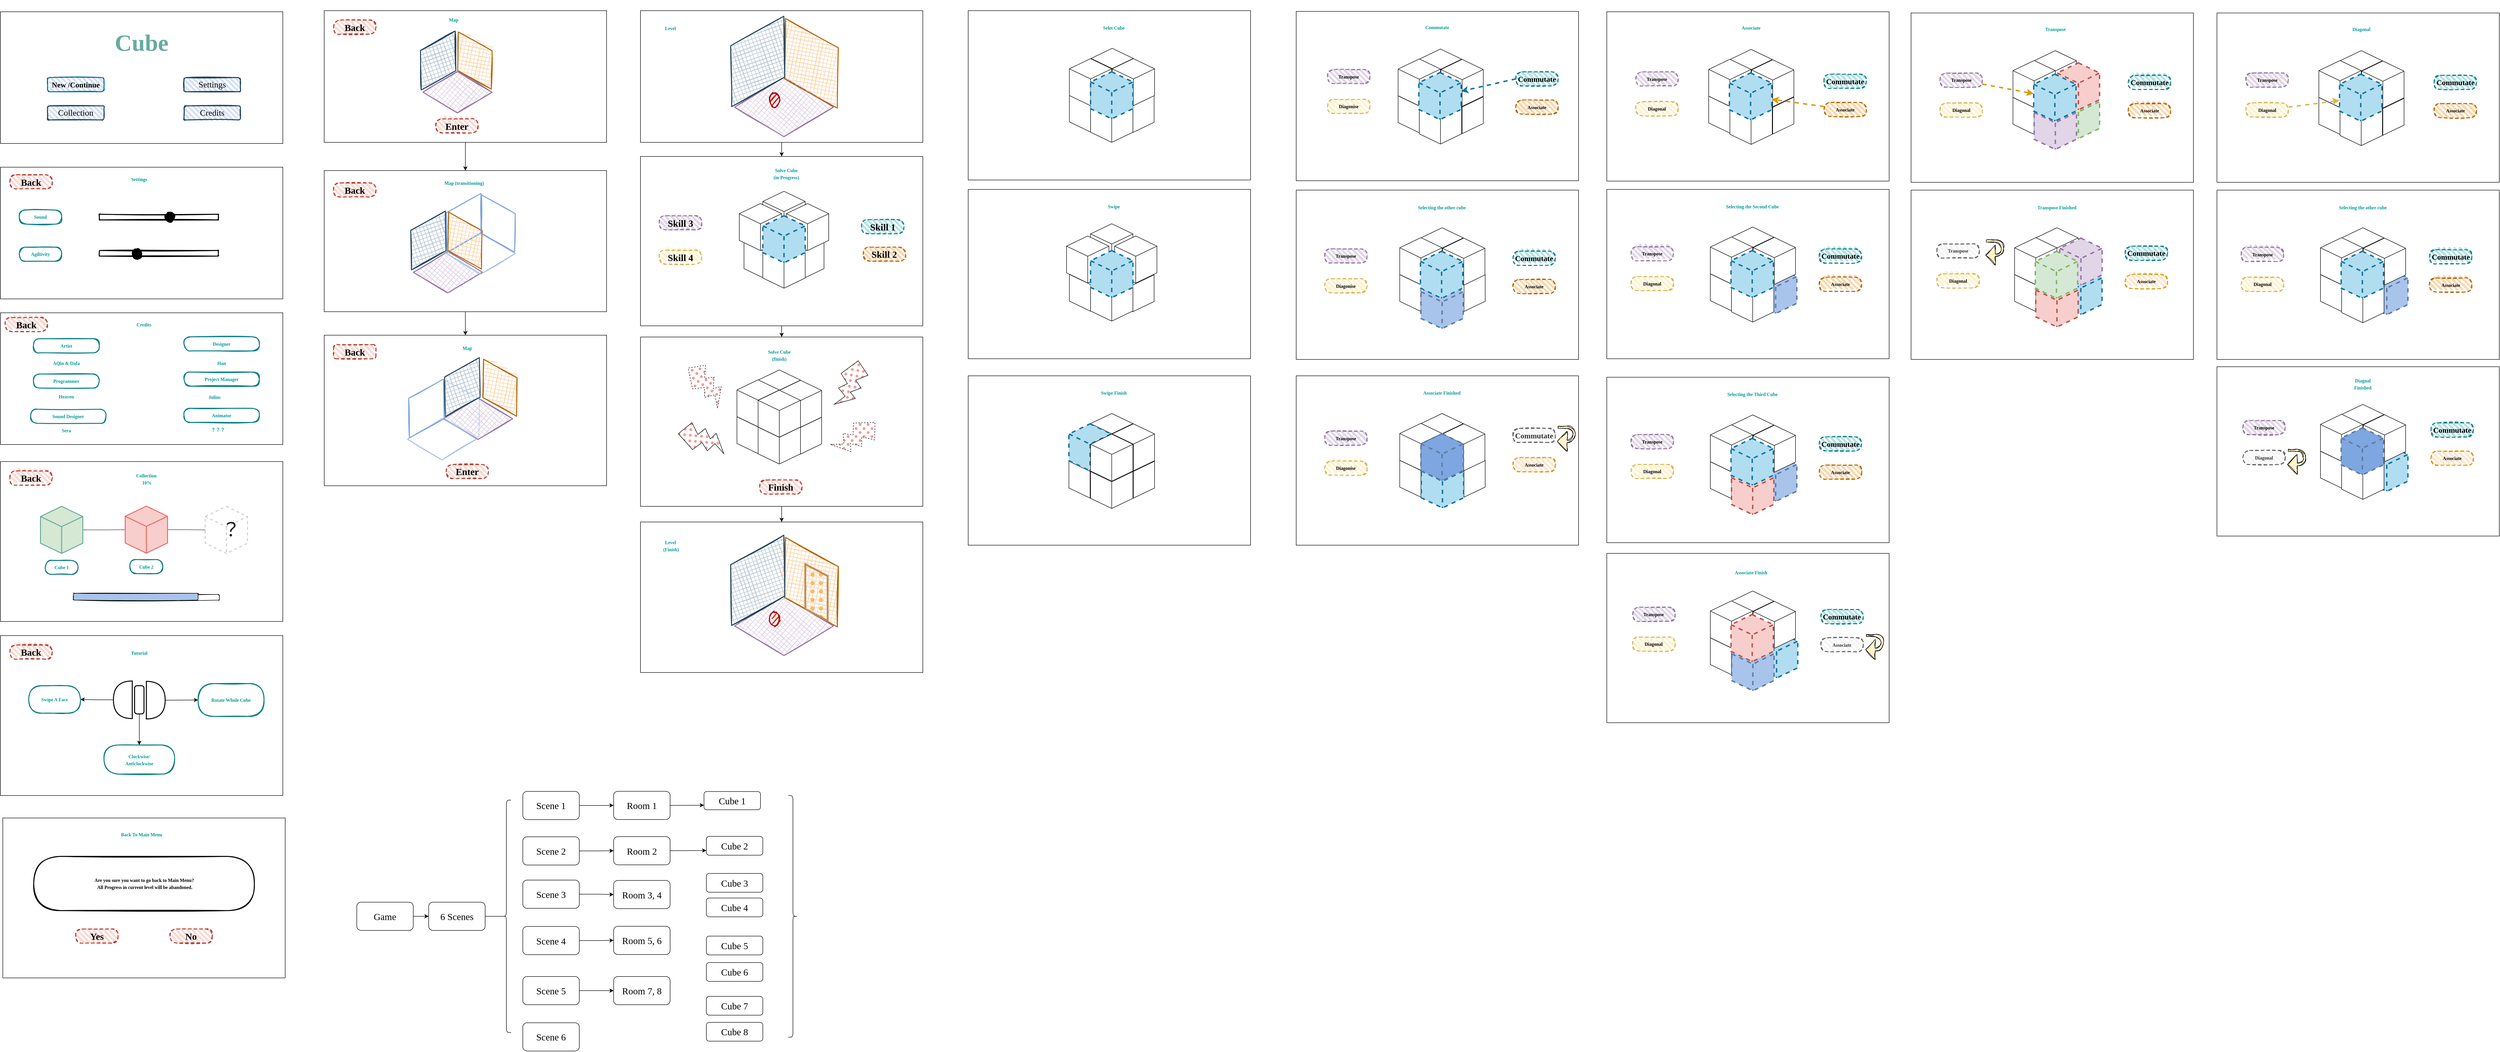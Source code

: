 <mxfile version="21.6.6" type="github">
  <diagram name="第 1 页" id="stkLOypLZ-UmR0rTxk0s">
    <mxGraphModel dx="1211" dy="702" grid="1" gridSize="10" guides="1" tooltips="1" connect="1" arrows="1" fold="1" page="1" pageScale="1" pageWidth="827" pageHeight="1169" math="0" shadow="0">
      <root>
        <mxCell id="0" />
        <mxCell id="1" parent="0" />
        <mxCell id="WRboyPtA0cGVxALPe9MC-121" style="edgeStyle=orthogonalEdgeStyle;rounded=0;orthogonalLoop=1;jettySize=auto;html=1;exitX=0.5;exitY=1;exitDx=0;exitDy=0;entryX=0.5;entryY=0;entryDx=0;entryDy=0;" parent="1" source="WRboyPtA0cGVxALPe9MC-111" target="WRboyPtA0cGVxALPe9MC-94" edge="1">
          <mxGeometry relative="1" as="geometry" />
        </mxCell>
        <mxCell id="WRboyPtA0cGVxALPe9MC-111" value="" style="rounded=0;whiteSpace=wrap;html=1;" parent="1" vertex="1">
          <mxGeometry x="727.91" y="37.66" width="600" height="280" as="geometry" />
        </mxCell>
        <mxCell id="WRboyPtA0cGVxALPe9MC-2" value="" style="rounded=0;whiteSpace=wrap;html=1;" parent="1" vertex="1">
          <mxGeometry x="40" y="40" width="600" height="280" as="geometry" />
        </mxCell>
        <mxCell id="WRboyPtA0cGVxALPe9MC-5" value="&lt;font color=&quot;#67ab9f&quot; face=&quot;Comic Sans MS&quot; style=&quot;font-size: 50px;&quot;&gt;&lt;b&gt;Cube&lt;/b&gt;&lt;/font&gt;" style="text;html=1;strokeColor=none;fillColor=none;align=center;verticalAlign=middle;whiteSpace=wrap;rounded=0;" parent="1" vertex="1">
          <mxGeometry x="40" y="90" width="600" height="30" as="geometry" />
        </mxCell>
        <mxCell id="WRboyPtA0cGVxALPe9MC-6" value="&lt;font style=&quot;font-size: 16px;&quot; face=&quot;Comic Sans MS&quot;&gt;&lt;b&gt;New /Continue&lt;/b&gt;&lt;/font&gt;" style="rounded=1;whiteSpace=wrap;html=1;strokeWidth=2;fillWeight=4;hachureGap=8;hachureAngle=45;fillColor=#D4E1F5;sketch=1;strokeColor=#10739e;" parent="1" vertex="1">
          <mxGeometry x="140" y="180" width="120" height="30" as="geometry" />
        </mxCell>
        <mxCell id="WRboyPtA0cGVxALPe9MC-52" style="edgeStyle=orthogonalEdgeStyle;rounded=0;orthogonalLoop=1;jettySize=auto;html=1;exitX=0.5;exitY=1;exitDx=0;exitDy=0;entryX=0.5;entryY=0;entryDx=0;entryDy=0;" parent="1" source="WRboyPtA0cGVxALPe9MC-10" target="WRboyPtA0cGVxALPe9MC-12" edge="1">
          <mxGeometry relative="1" as="geometry" />
        </mxCell>
        <mxCell id="WRboyPtA0cGVxALPe9MC-10" value="" style="rounded=0;whiteSpace=wrap;html=1;" parent="1" vertex="1">
          <mxGeometry x="1400" y="37.66" width="600" height="280" as="geometry" />
        </mxCell>
        <mxCell id="WRboyPtA0cGVxALPe9MC-189" style="edgeStyle=orthogonalEdgeStyle;rounded=0;orthogonalLoop=1;jettySize=auto;html=1;exitX=0.5;exitY=1;exitDx=0;exitDy=0;" parent="1" source="WRboyPtA0cGVxALPe9MC-12" target="WRboyPtA0cGVxALPe9MC-161" edge="1">
          <mxGeometry relative="1" as="geometry" />
        </mxCell>
        <mxCell id="WRboyPtA0cGVxALPe9MC-12" value="" style="rounded=0;whiteSpace=wrap;html=1;" parent="1" vertex="1">
          <mxGeometry x="1400" y="347.66" width="600" height="360" as="geometry" />
        </mxCell>
        <mxCell id="WRboyPtA0cGVxALPe9MC-20" value="" style="html=1;whiteSpace=wrap;shape=isoCube2;backgroundOutline=1;isoAngle=15;" parent="1" vertex="1">
          <mxGeometry x="1620" y="507.66" width="90" height="100" as="geometry" />
        </mxCell>
        <mxCell id="WRboyPtA0cGVxALPe9MC-23" value="" style="html=1;whiteSpace=wrap;shape=isoCube2;backgroundOutline=1;isoAngle=15;" parent="1" vertex="1">
          <mxGeometry x="1700" y="507.66" width="90" height="100" as="geometry" />
        </mxCell>
        <mxCell id="WRboyPtA0cGVxALPe9MC-24" value="" style="html=1;whiteSpace=wrap;shape=isoCube2;backgroundOutline=1;isoAngle=15;" parent="1" vertex="1">
          <mxGeometry x="1660" y="527.66" width="90" height="100" as="geometry" />
        </mxCell>
        <mxCell id="WRboyPtA0cGVxALPe9MC-29" value="" style="html=1;whiteSpace=wrap;shape=isoCube2;backgroundOutline=1;isoAngle=15;" parent="1" vertex="1">
          <mxGeometry x="1660" y="421.66" width="90" height="100" as="geometry" />
        </mxCell>
        <mxCell id="WRboyPtA0cGVxALPe9MC-30" value="" style="html=1;whiteSpace=wrap;shape=isoCube2;backgroundOutline=1;isoAngle=15;" parent="1" vertex="1">
          <mxGeometry x="1610" y="447.66" width="90" height="100" as="geometry" />
        </mxCell>
        <mxCell id="WRboyPtA0cGVxALPe9MC-31" value="" style="html=1;whiteSpace=wrap;shape=isoCube2;backgroundOutline=1;isoAngle=15;" parent="1" vertex="1">
          <mxGeometry x="1710" y="447.66" width="90" height="100" as="geometry" />
        </mxCell>
        <mxCell id="WRboyPtA0cGVxALPe9MC-32" value="" style="html=1;whiteSpace=wrap;shape=isoCube2;backgroundOutline=1;isoAngle=15;strokeColor=#10739e;fillColor=#b1ddf0;strokeWidth=3;dashed=1;" parent="1" vertex="1">
          <mxGeometry x="1660" y="473.66" width="90" height="100" as="geometry" />
        </mxCell>
        <mxCell id="WRboyPtA0cGVxALPe9MC-48" value="" style="html=1;whiteSpace=wrap;aspect=fixed;shape=rhombus;perimeter=rhombusPerimeter;strokeWidth=2;fillWeight=-1;hachureGap=8;fillStyle=cross-hatch;fillColor=#e1d5e7;sketch=1;strokeColor=#9673a6;" parent="1" vertex="1">
          <mxGeometry x="1600" y="179.66" width="210" height="126" as="geometry" />
        </mxCell>
        <mxCell id="WRboyPtA0cGVxALPe9MC-49" value="" style="html=1;whiteSpace=wrap;aspect=fixed;shape=rhombus;rotation=-120;fillColor=#fad7ac;strokeColor=#b46504;perimeter=rhombusPerimeter;strokeWidth=2;fillWeight=-1;hachureGap=8;fillStyle=cross-hatch;sketch=1;" parent="1" vertex="1">
          <mxGeometry x="1653.27" y="83.55" width="220" height="132" as="geometry" />
        </mxCell>
        <mxCell id="WRboyPtA0cGVxALPe9MC-50" value="" style="html=1;whiteSpace=wrap;aspect=fixed;shape=rhombus;rotation=120;fillColor=#bac8d3;strokeColor=#23445d;perimeter=rhombusPerimeter;strokeWidth=2;fillWeight=-1;hachureGap=8;fillStyle=cross-hatch;sketch=1;" parent="1" vertex="1">
          <mxGeometry x="1538.33" y="79.16" width="221.67" height="133" as="geometry" />
        </mxCell>
        <mxCell id="WRboyPtA0cGVxALPe9MC-51" value="" style="shape=ellipse;whiteSpace=wrap;html=1;perimeter=ellipsePerimeter;strokeWidth=2;fillWeight=2;hachureGap=8;fillColor=#e51400;fillStyle=dots;sketch=1;fontColor=#ffffff;strokeColor=#B20000;" parent="1" vertex="1">
          <mxGeometry x="1675" y="212.66" width="20" height="30" as="geometry" />
        </mxCell>
        <mxCell id="WRboyPtA0cGVxALPe9MC-64" value="&lt;font style=&quot;font-size: 20px;&quot; face=&quot;Comic Sans MS&quot;&gt;&lt;b&gt;Skill 1&lt;/b&gt;&lt;/font&gt;" style="html=1;whiteSpace=wrap;shape=label;backgroundOutline=1;isoAngle=15;rounded=1;strokeWidth=2;fillWeight=4;hachureGap=8;hachureAngle=45;fillColor=#b0e3e6;sketch=1;arcSize=50;strokeColor=#0e8088;dashed=1;" parent="1" vertex="1">
          <mxGeometry x="1870" y="481.92" width="90" height="30" as="geometry" />
        </mxCell>
        <mxCell id="WRboyPtA0cGVxALPe9MC-68" value="&lt;font size=&quot;1&quot; face=&quot;Comic Sans MS&quot;&gt;&lt;b style=&quot;font-size: 20px;&quot;&gt;Skill 2&lt;/b&gt;&lt;/font&gt;" style="html=1;whiteSpace=wrap;shape=label;backgroundOutline=1;isoAngle=15;rounded=1;strokeWidth=2;fillWeight=4;hachureGap=8;hachureAngle=45;fillColor=#fad7ac;sketch=1;arcSize=50;strokeColor=#b46504;dashed=1;" parent="1" vertex="1">
          <mxGeometry x="1873.27" y="540.48" width="90" height="30" as="geometry" />
        </mxCell>
        <mxCell id="WRboyPtA0cGVxALPe9MC-82" value="&lt;font style=&quot;font-size: 18px;&quot; face=&quot;Comic Sans MS&quot;&gt;Collection&lt;/font&gt;" style="rounded=1;whiteSpace=wrap;html=1;strokeWidth=2;fillWeight=4;hachureGap=8;hachureAngle=45;fillColor=#D4E1F5;sketch=1;strokeColor=#23445d;" parent="1" vertex="1">
          <mxGeometry x="140" y="240" width="120" height="30" as="geometry" />
        </mxCell>
        <mxCell id="WRboyPtA0cGVxALPe9MC-83" value="&lt;font style=&quot;font-size: 18px;&quot; face=&quot;Comic Sans MS&quot;&gt;Settings&lt;/font&gt;" style="rounded=1;whiteSpace=wrap;html=1;strokeWidth=2;fillWeight=4;hachureGap=8;hachureAngle=45;fillColor=#D4E1F5;sketch=1;strokeColor=#23445d;" parent="1" vertex="1">
          <mxGeometry x="430" y="180" width="120" height="30" as="geometry" />
        </mxCell>
        <mxCell id="WRboyPtA0cGVxALPe9MC-84" value="&lt;font style=&quot;font-size: 18px;&quot; face=&quot;Comic Sans MS&quot;&gt;Credits&lt;/font&gt;" style="rounded=1;whiteSpace=wrap;html=1;strokeWidth=2;fillWeight=4;hachureGap=8;hachureAngle=45;fillColor=#D4E1F5;sketch=1;strokeColor=#23445d;" parent="1" vertex="1">
          <mxGeometry x="430" y="240" width="120" height="30" as="geometry" />
        </mxCell>
        <mxCell id="WRboyPtA0cGVxALPe9MC-85" value="" style="rounded=0;whiteSpace=wrap;html=1;" parent="1" vertex="1">
          <mxGeometry x="1400" y="1124.72" width="600" height="320" as="geometry" />
        </mxCell>
        <mxCell id="WRboyPtA0cGVxALPe9MC-87" value="" style="html=1;whiteSpace=wrap;aspect=fixed;shape=rhombus;perimeter=rhombusPerimeter;strokeWidth=2;fillWeight=-1;hachureGap=8;fillStyle=cross-hatch;fillColor=#e1d5e7;sketch=1;strokeColor=#9673a6;" parent="1" vertex="1">
          <mxGeometry x="1600" y="1282.72" width="210" height="126" as="geometry" />
        </mxCell>
        <mxCell id="WRboyPtA0cGVxALPe9MC-88" value="" style="html=1;whiteSpace=wrap;aspect=fixed;shape=rhombus;rotation=-120;fillColor=#fad7ac;strokeColor=#b46504;perimeter=rhombusPerimeter;strokeWidth=2;fillWeight=-1;hachureGap=8;fillStyle=cross-hatch;sketch=1;" parent="1" vertex="1">
          <mxGeometry x="1653.27" y="1186.61" width="220" height="132" as="geometry" />
        </mxCell>
        <mxCell id="WRboyPtA0cGVxALPe9MC-89" value="" style="html=1;whiteSpace=wrap;aspect=fixed;shape=rhombus;rotation=120;fillColor=#bac8d3;strokeColor=#23445d;perimeter=rhombusPerimeter;strokeWidth=2;fillWeight=-1;hachureGap=8;fillStyle=cross-hatch;sketch=1;" parent="1" vertex="1">
          <mxGeometry x="1538.33" y="1182.22" width="221.67" height="133" as="geometry" />
        </mxCell>
        <mxCell id="WRboyPtA0cGVxALPe9MC-90" value="" style="shape=ellipse;whiteSpace=wrap;html=1;perimeter=ellipsePerimeter;strokeWidth=2;fillWeight=2;hachureGap=8;fillColor=#e51400;fillStyle=dots;sketch=1;fontColor=#ffffff;strokeColor=#B20000;" parent="1" vertex="1">
          <mxGeometry x="1675" y="1315.72" width="20" height="30" as="geometry" />
        </mxCell>
        <mxCell id="WRboyPtA0cGVxALPe9MC-122" style="edgeStyle=orthogonalEdgeStyle;rounded=0;orthogonalLoop=1;jettySize=auto;html=1;exitX=0.5;exitY=1;exitDx=0;exitDy=0;entryX=0.5;entryY=0;entryDx=0;entryDy=0;" parent="1" source="WRboyPtA0cGVxALPe9MC-118" target="WRboyPtA0cGVxALPe9MC-113" edge="1">
          <mxGeometry relative="1" as="geometry" />
        </mxCell>
        <mxCell id="WRboyPtA0cGVxALPe9MC-124" style="edgeStyle=orthogonalEdgeStyle;rounded=0;orthogonalLoop=1;jettySize=auto;html=1;exitX=0.5;exitY=1;exitDx=0;exitDy=0;entryX=0.5;entryY=0;entryDx=0;entryDy=0;" parent="1" source="WRboyPtA0cGVxALPe9MC-94" target="WRboyPtA0cGVxALPe9MC-113" edge="1">
          <mxGeometry relative="1" as="geometry" />
        </mxCell>
        <mxCell id="WRboyPtA0cGVxALPe9MC-94" value="" style="rounded=0;whiteSpace=wrap;html=1;" parent="1" vertex="1">
          <mxGeometry x="727.91" y="377.66" width="600" height="300" as="geometry" />
        </mxCell>
        <mxCell id="WRboyPtA0cGVxALPe9MC-96" value="" style="html=1;whiteSpace=wrap;aspect=fixed;shape=rhombus;perimeter=rhombusPerimeter;strokeWidth=2;fillWeight=-1;hachureGap=8;fillStyle=cross-hatch;fillColor=#e1d5e7;sketch=1;strokeColor=#9673a6;" parent="1" vertex="1">
          <mxGeometry x="937.91" y="167.0" width="146.67" height="88" as="geometry" />
        </mxCell>
        <mxCell id="WRboyPtA0cGVxALPe9MC-98" value="" style="html=1;whiteSpace=wrap;aspect=fixed;shape=rhombus;rotation=120;fillColor=#bac8d3;strokeColor=#23445d;perimeter=rhombusPerimeter;strokeWidth=2;fillWeight=-1;hachureGap=8;fillStyle=cross-hatch;sketch=1;" parent="1" vertex="1">
          <mxGeometry x="897.91" y="100.33" width="144.46" height="86.67" as="geometry" />
        </mxCell>
        <mxCell id="WRboyPtA0cGVxALPe9MC-97" value="" style="html=1;whiteSpace=wrap;aspect=fixed;shape=rhombus;rotation=-120;fillColor=#fad7ac;strokeColor=#b46504;perimeter=rhombusPerimeter;strokeWidth=2;fillWeight=-1;hachureGap=8;fillStyle=cross-hatch;sketch=1;" parent="1" vertex="1">
          <mxGeometry x="977.91" y="101.61" width="140.18" height="84.11" as="geometry" />
        </mxCell>
        <mxCell id="WRboyPtA0cGVxALPe9MC-105" value="" style="html=1;whiteSpace=wrap;aspect=fixed;shape=rhombus;perimeter=rhombusPerimeter;strokeWidth=2;fillWeight=-1;hachureGap=8;fillStyle=cross-hatch;fillColor=#e1d5e7;sketch=1;strokeColor=#9673a6;" parent="1" vertex="1">
          <mxGeometry x="917.15" y="549.66" width="146.67" height="88" as="geometry" />
        </mxCell>
        <mxCell id="WRboyPtA0cGVxALPe9MC-106" value="" style="html=1;whiteSpace=wrap;aspect=fixed;shape=rhombus;rotation=120;fillColor=#bac8d3;strokeColor=#23445d;perimeter=rhombusPerimeter;strokeWidth=2;fillWeight=-1;hachureGap=8;fillStyle=cross-hatch;sketch=1;" parent="1" vertex="1">
          <mxGeometry x="877.15" y="482.99" width="144.46" height="86.67" as="geometry" />
        </mxCell>
        <mxCell id="WRboyPtA0cGVxALPe9MC-107" value="" style="html=1;whiteSpace=wrap;aspect=fixed;shape=rhombus;perimeter=rhombusPerimeter;strokeWidth=2;fillWeight=-1;hachureGap=8;fillStyle=cross-hatch;fillColor=none;sketch=1;strokeColor=#A9C4EB;" parent="1" vertex="1">
          <mxGeometry x="987.15" y="509.66" width="146.67" height="88" as="geometry" />
        </mxCell>
        <mxCell id="WRboyPtA0cGVxALPe9MC-108" value="" style="html=1;whiteSpace=wrap;aspect=fixed;shape=rhombus;rotation=120;fillColor=none;perimeter=rhombusPerimeter;strokeWidth=2;fillWeight=-1;hachureGap=8;fillStyle=cross-hatch;sketch=1;strokeColor=#7EA6E0;" parent="1" vertex="1">
          <mxGeometry x="952.87" y="445.55" width="144.46" height="86.67" as="geometry" />
        </mxCell>
        <mxCell id="WRboyPtA0cGVxALPe9MC-109" value="" style="html=1;whiteSpace=wrap;aspect=fixed;shape=rhombus;rotation=-120;fillColor=#fad7ac;strokeColor=#b46504;perimeter=rhombusPerimeter;strokeWidth=2;fillWeight=-1;hachureGap=8;fillStyle=cross-hatch;sketch=1;" parent="1" vertex="1">
          <mxGeometry x="957.15" y="484.27" width="140.18" height="84.11" as="geometry" />
        </mxCell>
        <mxCell id="WRboyPtA0cGVxALPe9MC-110" value="" style="html=1;whiteSpace=wrap;aspect=fixed;shape=rhombus;rotation=-120;fillColor=none;strokeColor=#7EA6E0;perimeter=rhombusPerimeter;strokeWidth=2;fillWeight=-1;hachureGap=8;fillStyle=cross-hatch;sketch=1;" parent="1" vertex="1">
          <mxGeometry x="1027.15" y="448.11" width="140.18" height="84.11" as="geometry" />
        </mxCell>
        <mxCell id="WRboyPtA0cGVxALPe9MC-113" value="" style="rounded=0;whiteSpace=wrap;html=1;" parent="1" vertex="1">
          <mxGeometry x="728.0" y="727.66" width="600" height="320" as="geometry" />
        </mxCell>
        <mxCell id="WRboyPtA0cGVxALPe9MC-114" value="" style="html=1;whiteSpace=wrap;aspect=fixed;shape=rhombus;perimeter=rhombusPerimeter;strokeWidth=2;fillWeight=-1;hachureGap=8;fillStyle=cross-hatch;fillColor=#e1d5e7;sketch=1;strokeColor=#9673a6;" parent="1" vertex="1">
          <mxGeometry x="981.66" y="861.21" width="146.67" height="88" as="geometry" />
        </mxCell>
        <mxCell id="WRboyPtA0cGVxALPe9MC-115" value="" style="html=1;whiteSpace=wrap;aspect=fixed;shape=rhombus;rotation=120;fillColor=#bac8d3;strokeColor=#23445d;perimeter=rhombusPerimeter;strokeWidth=2;fillWeight=-1;hachureGap=8;fillStyle=cross-hatch;sketch=1;" parent="1" vertex="1">
          <mxGeometry x="949.25" y="794.66" width="144.46" height="86.67" as="geometry" />
        </mxCell>
        <mxCell id="WRboyPtA0cGVxALPe9MC-116" value="" style="html=1;whiteSpace=wrap;aspect=fixed;shape=rhombus;perimeter=rhombusPerimeter;strokeWidth=2;fillWeight=-1;hachureGap=8;fillStyle=cross-hatch;fillColor=none;sketch=1;strokeColor=#A9C4EB;" parent="1" vertex="1">
          <mxGeometry x="904.9" y="904.66" width="146.67" height="88" as="geometry" />
        </mxCell>
        <mxCell id="WRboyPtA0cGVxALPe9MC-117" value="" style="html=1;whiteSpace=wrap;aspect=fixed;shape=rhombus;rotation=120;fillColor=none;perimeter=rhombusPerimeter;strokeWidth=2;fillWeight=-1;hachureGap=8;fillStyle=cross-hatch;sketch=1;strokeColor=#7EA6E0;" parent="1" vertex="1">
          <mxGeometry x="872.83" y="840.04" width="144.46" height="86.67" as="geometry" />
        </mxCell>
        <mxCell id="WRboyPtA0cGVxALPe9MC-119" value="" style="html=1;whiteSpace=wrap;aspect=fixed;shape=rhombus;rotation=-120;fillColor=none;strokeColor=#7EA6E0;perimeter=rhombusPerimeter;strokeWidth=2;fillWeight=-1;hachureGap=8;fillStyle=cross-hatch;sketch=1;opacity=30;" parent="1" vertex="1">
          <mxGeometry x="951.39" y="842.6" width="140.18" height="84.11" as="geometry" />
        </mxCell>
        <mxCell id="WRboyPtA0cGVxALPe9MC-118" value="" style="html=1;whiteSpace=wrap;aspect=fixed;shape=rhombus;rotation=-120;fillColor=#fad7ac;strokeColor=#b46504;perimeter=rhombusPerimeter;strokeWidth=2;fillWeight=-1;hachureGap=8;fillStyle=cross-hatch;sketch=1;" parent="1" vertex="1">
          <mxGeometry x="1031.48" y="797.22" width="140.18" height="84.11" as="geometry" />
        </mxCell>
        <mxCell id="WRboyPtA0cGVxALPe9MC-125" value="&lt;font color=&quot;#009999&quot; size=&quot;1&quot; face=&quot;Comic Sans MS&quot;&gt;&lt;b style=&quot;&quot;&gt;Level&amp;nbsp;&lt;br&gt;&lt;/b&gt;&lt;/font&gt;" style="html=1;whiteSpace=wrap;shape=label;backgroundOutline=1;isoAngle=15;rounded=1;strokeWidth=2;fillWeight=4;hachureGap=8;hachureAngle=45;fillColor=none;sketch=1;arcSize=50;strokeColor=none;" parent="1" vertex="1">
          <mxGeometry x="1420" y="60.1" width="90" height="30" as="geometry" />
        </mxCell>
        <mxCell id="WRboyPtA0cGVxALPe9MC-126" value="" style="rounded=0;whiteSpace=wrap;html=1;" parent="1" vertex="1">
          <mxGeometry x="40" y="370.45" width="600" height="280" as="geometry" />
        </mxCell>
        <mxCell id="WRboyPtA0cGVxALPe9MC-134" value="&lt;font color=&quot;#009999&quot; size=&quot;1&quot; face=&quot;Comic Sans MS&quot;&gt;&lt;b style=&quot;&quot;&gt;Map&lt;br&gt;&lt;/b&gt;&lt;/font&gt;" style="html=1;whiteSpace=wrap;shape=label;backgroundOutline=1;isoAngle=15;rounded=1;strokeWidth=2;fillWeight=4;hachureGap=8;hachureAngle=45;fillColor=none;sketch=1;arcSize=50;strokeColor=none;" parent="1" vertex="1">
          <mxGeometry x="958.0" y="42.41" width="90" height="30" as="geometry" />
        </mxCell>
        <mxCell id="WRboyPtA0cGVxALPe9MC-135" value="&lt;font color=&quot;#009999&quot; size=&quot;1&quot; face=&quot;Comic Sans MS&quot;&gt;&lt;b style=&quot;&quot;&gt;Map (transitioning)&lt;br&gt;&lt;/b&gt;&lt;/font&gt;" style="html=1;whiteSpace=wrap;shape=label;backgroundOutline=1;isoAngle=15;rounded=1;strokeWidth=2;fillWeight=4;hachureGap=8;hachureAngle=45;fillColor=none;sketch=1;arcSize=50;strokeColor=none;" parent="1" vertex="1">
          <mxGeometry x="936.58" y="389.16" width="177.05" height="30" as="geometry" />
        </mxCell>
        <mxCell id="WRboyPtA0cGVxALPe9MC-136" value="&lt;font color=&quot;#009999&quot; size=&quot;1&quot; face=&quot;Comic Sans MS&quot;&gt;&lt;b style=&quot;&quot;&gt;Map&lt;br&gt;&lt;/b&gt;&lt;/font&gt;" style="html=1;whiteSpace=wrap;shape=label;backgroundOutline=1;isoAngle=15;rounded=1;strokeWidth=2;fillWeight=4;hachureGap=8;hachureAngle=45;fillColor=none;sketch=1;arcSize=50;strokeColor=none;" parent="1" vertex="1">
          <mxGeometry x="987.15" y="740.1" width="90" height="30" as="geometry" />
        </mxCell>
        <mxCell id="WRboyPtA0cGVxALPe9MC-137" value="&lt;font color=&quot;#009999&quot; size=&quot;1&quot; face=&quot;Comic Sans MS&quot;&gt;&lt;b style=&quot;&quot;&gt;Solve Cube &lt;br&gt;(in Progress)&lt;br&gt;&lt;/b&gt;&lt;/font&gt;" style="html=1;whiteSpace=wrap;shape=label;backgroundOutline=1;isoAngle=15;rounded=1;strokeWidth=2;fillWeight=4;hachureGap=8;hachureAngle=45;fillColor=none;sketch=1;arcSize=50;strokeColor=none;" parent="1" vertex="1">
          <mxGeometry x="1630" y="369.1" width="160" height="30" as="geometry" />
        </mxCell>
        <mxCell id="WRboyPtA0cGVxALPe9MC-138" value="&lt;font color=&quot;#009999&quot; size=&quot;1&quot; face=&quot;Comic Sans MS&quot;&gt;&lt;b style=&quot;&quot;&gt;Level&amp;nbsp;&lt;br&gt;(Finish)&lt;br&gt;&lt;/b&gt;&lt;/font&gt;" style="html=1;whiteSpace=wrap;shape=label;backgroundOutline=1;isoAngle=15;rounded=1;strokeWidth=2;fillWeight=4;hachureGap=8;hachureAngle=45;fillColor=none;sketch=1;arcSize=50;strokeColor=none;" parent="1" vertex="1">
          <mxGeometry x="1420" y="1159.72" width="90" height="30" as="geometry" />
        </mxCell>
        <mxCell id="WRboyPtA0cGVxALPe9MC-148" value="" style="shape=parallelogram;perimeter=parallelogramPerimeter;whiteSpace=wrap;html=1;fixedSize=1;size=25;rotation=-90;fillColor=#FFB570;strokeColor=#C48B56;strokeWidth=4;fillStyle=dots;" parent="1" vertex="1">
          <mxGeometry x="1714" y="1250.72" width="120" height="47.5" as="geometry" />
        </mxCell>
        <mxCell id="WRboyPtA0cGVxALPe9MC-149" value="&lt;font color=&quot;#009999&quot; size=&quot;1&quot; face=&quot;Comic Sans MS&quot;&gt;&lt;b style=&quot;&quot;&gt;Settings&lt;br&gt;&lt;/b&gt;&lt;/font&gt;" style="html=1;whiteSpace=wrap;shape=label;backgroundOutline=1;isoAngle=15;rounded=1;strokeWidth=2;fillWeight=4;hachureGap=8;hachureAngle=45;fillColor=none;sketch=1;arcSize=50;strokeColor=none;" parent="1" vertex="1">
          <mxGeometry x="290" y="380.9" width="90" height="30" as="geometry" />
        </mxCell>
        <mxCell id="WRboyPtA0cGVxALPe9MC-153" value="&lt;font color=&quot;#009999&quot; size=&quot;1&quot; face=&quot;Comic Sans MS&quot;&gt;&lt;b style=&quot;&quot;&gt;Sound&lt;/b&gt;&lt;/font&gt;" style="html=1;whiteSpace=wrap;shape=label;backgroundOutline=1;isoAngle=15;rounded=1;strokeWidth=2;fillWeight=4;hachureGap=8;hachureAngle=45;fillColor=none;sketch=1;arcSize=50;strokeColor=#0e8088;" parent="1" vertex="1">
          <mxGeometry x="80" y="461.45" width="90" height="30" as="geometry" />
        </mxCell>
        <mxCell id="WRboyPtA0cGVxALPe9MC-154" value="&lt;font color=&quot;#009999&quot; size=&quot;1&quot; face=&quot;Comic Sans MS&quot;&gt;&lt;b style=&quot;&quot;&gt;Agiltivity&lt;/b&gt;&lt;/font&gt;" style="html=1;whiteSpace=wrap;shape=label;backgroundOutline=1;isoAngle=15;rounded=1;strokeWidth=2;fillWeight=4;hachureGap=8;hachureAngle=45;fillColor=none;sketch=1;arcSize=50;strokeColor=#0e8088;" parent="1" vertex="1">
          <mxGeometry x="80" y="540.45" width="90" height="30" as="geometry" />
        </mxCell>
        <mxCell id="WRboyPtA0cGVxALPe9MC-194" style="edgeStyle=orthogonalEdgeStyle;rounded=0;orthogonalLoop=1;jettySize=auto;html=1;exitX=0.5;exitY=1;exitDx=0;exitDy=0;" parent="1" source="WRboyPtA0cGVxALPe9MC-161" target="WRboyPtA0cGVxALPe9MC-85" edge="1">
          <mxGeometry relative="1" as="geometry" />
        </mxCell>
        <mxCell id="WRboyPtA0cGVxALPe9MC-161" value="" style="rounded=0;whiteSpace=wrap;html=1;" parent="1" vertex="1">
          <mxGeometry x="1400" y="731.47" width="600" height="360" as="geometry" />
        </mxCell>
        <mxCell id="WRboyPtA0cGVxALPe9MC-162" value="" style="html=1;whiteSpace=wrap;shape=isoCube2;backgroundOutline=1;isoAngle=15;" parent="1" vertex="1">
          <mxGeometry x="1605" y="835.47" width="90" height="100" as="geometry" />
        </mxCell>
        <mxCell id="WRboyPtA0cGVxALPe9MC-163" value="" style="html=1;whiteSpace=wrap;shape=isoCube2;backgroundOutline=1;isoAngle=15;" parent="1" vertex="1">
          <mxGeometry x="1605" y="879.47" width="90" height="100" as="geometry" />
        </mxCell>
        <mxCell id="WRboyPtA0cGVxALPe9MC-164" value="" style="html=1;whiteSpace=wrap;shape=isoCube2;backgroundOutline=1;isoAngle=15;" parent="1" vertex="1">
          <mxGeometry x="1695" y="880.47" width="90" height="100" as="geometry" />
        </mxCell>
        <mxCell id="WRboyPtA0cGVxALPe9MC-165" value="" style="html=1;whiteSpace=wrap;shape=isoCube2;backgroundOutline=1;isoAngle=15;" parent="1" vertex="1">
          <mxGeometry x="1650" y="901.47" width="90" height="100" as="geometry" />
        </mxCell>
        <mxCell id="WRboyPtA0cGVxALPe9MC-166" value="" style="html=1;whiteSpace=wrap;shape=isoCube2;backgroundOutline=1;isoAngle=15;" parent="1" vertex="1">
          <mxGeometry x="1650" y="801.47" width="90" height="100" as="geometry" />
        </mxCell>
        <mxCell id="WRboyPtA0cGVxALPe9MC-167" value="" style="html=1;whiteSpace=wrap;shape=isoCube2;backgroundOutline=1;isoAngle=15;" parent="1" vertex="1">
          <mxGeometry x="1605" y="822.47" width="90" height="100" as="geometry" />
        </mxCell>
        <mxCell id="WRboyPtA0cGVxALPe9MC-168" value="" style="html=1;whiteSpace=wrap;shape=isoCube2;backgroundOutline=1;isoAngle=15;" parent="1" vertex="1">
          <mxGeometry x="1695" y="823.47" width="90" height="100" as="geometry" />
        </mxCell>
        <mxCell id="WRboyPtA0cGVxALPe9MC-169" value="" style="html=1;whiteSpace=wrap;shape=isoCube2;backgroundOutline=1;isoAngle=15;strokeColor=#000000;fillColor=default;" parent="1" vertex="1">
          <mxGeometry x="1650" y="844.47" width="90" height="100" as="geometry" />
        </mxCell>
        <mxCell id="WRboyPtA0cGVxALPe9MC-172" value="&lt;font face=&quot;Comic Sans MS&quot;&gt;&lt;span style=&quot;font-size: 20px;&quot;&gt;&lt;b&gt;Finish&lt;/b&gt;&lt;/span&gt;&lt;/font&gt;" style="html=1;whiteSpace=wrap;shape=label;backgroundOutline=1;isoAngle=15;rounded=1;strokeWidth=2;fillWeight=4;hachureGap=8;hachureAngle=45;fillColor=#fad9d5;sketch=1;arcSize=50;strokeColor=#ae4132;dashed=1;" parent="1" vertex="1">
          <mxGeometry x="1653.27" y="1035.47" width="90" height="30" as="geometry" />
        </mxCell>
        <mxCell id="WRboyPtA0cGVxALPe9MC-174" value="&lt;font color=&quot;#009999&quot; size=&quot;1&quot; face=&quot;Comic Sans MS&quot;&gt;&lt;b style=&quot;&quot;&gt;Solve Cube &lt;br&gt;(finish)&lt;br&gt;&lt;/b&gt;&lt;/font&gt;" style="html=1;whiteSpace=wrap;shape=label;backgroundOutline=1;isoAngle=15;rounded=1;strokeWidth=2;fillWeight=4;hachureGap=8;hachureAngle=45;fillColor=none;sketch=1;arcSize=50;strokeColor=none;" parent="1" vertex="1">
          <mxGeometry x="1615" y="755.47" width="160" height="30" as="geometry" />
        </mxCell>
        <mxCell id="WRboyPtA0cGVxALPe9MC-175" value="" style="rounded=1;whiteSpace=wrap;html=1;strokeWidth=2;fillWeight=4;hachureGap=8;hachureAngle=45;fillColor=none;sketch=1;fillStyle=hachure;" parent="1" vertex="1">
          <mxGeometry x="250" y="470.45" width="253" height="12" as="geometry" />
        </mxCell>
        <mxCell id="WRboyPtA0cGVxALPe9MC-186" value="" style="ellipse;whiteSpace=wrap;html=1;strokeWidth=2;fillWeight=2;hachureGap=8;fillColor=#000000;fillStyle=solid;sketch=1;" parent="1" vertex="1">
          <mxGeometry x="390" y="465.95" width="20" height="21" as="geometry" />
        </mxCell>
        <mxCell id="WRboyPtA0cGVxALPe9MC-190" value="" style="verticalLabelPosition=bottom;verticalAlign=top;html=1;shape=mxgraph.basic.flash;rotation=10;fillColor=#F19C99;fillStyle=dots;gradientColor=none;" parent="1" vertex="1">
          <mxGeometry x="1820" y="780.47" width="60" height="100" as="geometry" />
        </mxCell>
        <mxCell id="WRboyPtA0cGVxALPe9MC-191" value="" style="verticalLabelPosition=bottom;verticalAlign=top;html=1;shape=mxgraph.basic.flash;rotation=-85;fillColor=#F19C99;fillStyle=dots;gradientColor=none;" parent="1" vertex="1">
          <mxGeometry x="1500" y="895.47" width="60" height="100" as="geometry" />
        </mxCell>
        <mxCell id="WRboyPtA0cGVxALPe9MC-192" value="" style="verticalLabelPosition=bottom;verticalAlign=top;html=1;shape=mxgraph.basic.flash;rotation=-55;fillColor=#F19C99;fillStyle=dots;gradientColor=none;dashed=1;" parent="1" vertex="1">
          <mxGeometry x="1510" y="779.47" width="60" height="100" as="geometry" />
        </mxCell>
        <mxCell id="WRboyPtA0cGVxALPe9MC-193" value="" style="verticalLabelPosition=bottom;verticalAlign=top;html=1;shape=mxgraph.basic.flash;rotation=45;fillColor=#F19C99;fillStyle=dots;gradientColor=none;dashed=1;" parent="1" vertex="1">
          <mxGeometry x="1830" y="895.47" width="60" height="100" as="geometry" />
        </mxCell>
        <mxCell id="WRboyPtA0cGVxALPe9MC-198" value="&lt;font face=&quot;Comic Sans MS&quot;&gt;&lt;span style=&quot;font-size: 20px;&quot;&gt;&lt;b&gt;Enter&lt;/b&gt;&lt;/span&gt;&lt;/font&gt;" style="html=1;whiteSpace=wrap;shape=label;backgroundOutline=1;isoAngle=15;rounded=1;strokeWidth=2;fillWeight=4;hachureGap=8;hachureAngle=45;fillColor=#fad9d5;sketch=1;arcSize=50;strokeColor=#ae4132;dashed=1;" parent="1" vertex="1">
          <mxGeometry x="964.92" y="267.66" width="90" height="30" as="geometry" />
        </mxCell>
        <mxCell id="WRboyPtA0cGVxALPe9MC-199" value="&lt;font face=&quot;Comic Sans MS&quot;&gt;&lt;span style=&quot;font-size: 20px;&quot;&gt;&lt;b&gt;Enter&lt;/b&gt;&lt;/span&gt;&lt;/font&gt;" style="html=1;whiteSpace=wrap;shape=label;backgroundOutline=1;isoAngle=15;rounded=1;strokeWidth=2;fillWeight=4;hachureGap=8;hachureAngle=45;fillColor=#fad9d5;sketch=1;arcSize=50;strokeColor=#ae4132;dashed=1;" parent="1" vertex="1">
          <mxGeometry x="987.15" y="1002.44" width="90" height="30" as="geometry" />
        </mxCell>
        <mxCell id="WRboyPtA0cGVxALPe9MC-203" value="" style="rounded=0;whiteSpace=wrap;html=1;" parent="1" vertex="1">
          <mxGeometry x="3453.43" y="40" width="600" height="360" as="geometry" />
        </mxCell>
        <mxCell id="WRboyPtA0cGVxALPe9MC-204" value="" style="html=1;whiteSpace=wrap;shape=isoCube2;backgroundOutline=1;isoAngle=15;" parent="1" vertex="1">
          <mxGeometry x="3670" y="198" width="90" height="100" as="geometry" />
        </mxCell>
        <mxCell id="WRboyPtA0cGVxALPe9MC-205" value="" style="html=1;whiteSpace=wrap;shape=isoCube2;backgroundOutline=1;isoAngle=15;" parent="1" vertex="1">
          <mxGeometry x="3761" y="200" width="90" height="100" as="geometry" />
        </mxCell>
        <mxCell id="WRboyPtA0cGVxALPe9MC-206" value="" style="html=1;whiteSpace=wrap;shape=isoCube2;backgroundOutline=1;isoAngle=15;" parent="1" vertex="1">
          <mxGeometry x="3715" y="222" width="90" height="100" as="geometry" />
        </mxCell>
        <mxCell id="WRboyPtA0cGVxALPe9MC-207" value="" style="html=1;whiteSpace=wrap;shape=isoCube2;backgroundOutline=1;isoAngle=15;" parent="1" vertex="1">
          <mxGeometry x="3715" y="120" width="90" height="100" as="geometry" />
        </mxCell>
        <mxCell id="WRboyPtA0cGVxALPe9MC-208" value="" style="html=1;whiteSpace=wrap;shape=isoCube2;backgroundOutline=1;isoAngle=15;" parent="1" vertex="1">
          <mxGeometry x="3670" y="141" width="90" height="100" as="geometry" />
        </mxCell>
        <mxCell id="WRboyPtA0cGVxALPe9MC-209" value="" style="html=1;whiteSpace=wrap;shape=isoCube2;backgroundOutline=1;isoAngle=15;" parent="1" vertex="1">
          <mxGeometry x="3761" y="142" width="90" height="100" as="geometry" />
        </mxCell>
        <mxCell id="WRboyPtA0cGVxALPe9MC-210" value="" style="html=1;whiteSpace=wrap;shape=isoCube2;backgroundOutline=1;isoAngle=15;strokeColor=#10739e;fillColor=#b1ddf0;strokeWidth=3;dashed=1;" parent="1" vertex="1">
          <mxGeometry x="3714" y="170" width="90" height="100" as="geometry" />
        </mxCell>
        <mxCell id="WRboyPtA0cGVxALPe9MC-214" value="&lt;font color=&quot;#009999&quot; size=&quot;1&quot; face=&quot;Comic Sans MS&quot;&gt;&lt;b style=&quot;&quot;&gt;Associate&lt;br&gt;&lt;/b&gt;&lt;/font&gt;" style="html=1;whiteSpace=wrap;shape=label;backgroundOutline=1;isoAngle=15;rounded=1;strokeWidth=2;fillWeight=4;hachureGap=8;hachureAngle=45;fillColor=none;sketch=1;arcSize=50;strokeColor=none;" parent="1" vertex="1">
          <mxGeometry x="3680" y="59.1" width="160" height="30" as="geometry" />
        </mxCell>
        <mxCell id="WRboyPtA0cGVxALPe9MC-219" value="" style="endArrow=classic;html=1;rounded=1;strokeWidth=3;dashed=1;strokeColor=#d79b00;fillColor=#ffe6cc;" parent="1" source="f5sMdZb20vZAGmIz1vKw-167" target="WRboyPtA0cGVxALPe9MC-210" edge="1">
          <mxGeometry width="50" height="50" relative="1" as="geometry">
            <mxPoint x="3920" y="86.44" as="sourcePoint" />
            <mxPoint x="3940" y="291.44" as="targetPoint" />
            <Array as="points" />
          </mxGeometry>
        </mxCell>
        <mxCell id="WRboyPtA0cGVxALPe9MC-220" value="" style="rounded=0;whiteSpace=wrap;html=1;" parent="1" vertex="1">
          <mxGeometry x="3453.43" y="417.66" width="600" height="360" as="geometry" />
        </mxCell>
        <mxCell id="WRboyPtA0cGVxALPe9MC-221" value="" style="html=1;whiteSpace=wrap;shape=isoCube2;backgroundOutline=1;isoAngle=15;" parent="1" vertex="1">
          <mxGeometry x="3673.43" y="575.66" width="90" height="100" as="geometry" />
        </mxCell>
        <mxCell id="WRboyPtA0cGVxALPe9MC-222" value="" style="html=1;whiteSpace=wrap;shape=isoCube2;backgroundOutline=1;isoAngle=15;dashed=1;strokeWidth=3;strokeColor=#5D7BA6;fillColor=#A9C4EB;" parent="1" vertex="1">
          <mxGeometry x="3767.24" y="581.54" width="90" height="100" as="geometry" />
        </mxCell>
        <mxCell id="WRboyPtA0cGVxALPe9MC-223" value="" style="html=1;whiteSpace=wrap;shape=isoCube2;backgroundOutline=1;isoAngle=15;strokeWidth=1;" parent="1" vertex="1">
          <mxGeometry x="3718.43" y="599.66" width="90" height="100" as="geometry" />
        </mxCell>
        <mxCell id="WRboyPtA0cGVxALPe9MC-224" value="" style="html=1;whiteSpace=wrap;shape=isoCube2;backgroundOutline=1;isoAngle=15;" parent="1" vertex="1">
          <mxGeometry x="3718.43" y="497.66" width="90" height="100" as="geometry" />
        </mxCell>
        <mxCell id="WRboyPtA0cGVxALPe9MC-225" value="" style="html=1;whiteSpace=wrap;shape=isoCube2;backgroundOutline=1;isoAngle=15;" parent="1" vertex="1">
          <mxGeometry x="3673.43" y="518.66" width="90" height="100" as="geometry" />
        </mxCell>
        <mxCell id="WRboyPtA0cGVxALPe9MC-226" value="" style="html=1;whiteSpace=wrap;shape=isoCube2;backgroundOutline=1;isoAngle=15;" parent="1" vertex="1">
          <mxGeometry x="3764.43" y="519.66" width="90" height="100" as="geometry" />
        </mxCell>
        <mxCell id="WRboyPtA0cGVxALPe9MC-227" value="" style="html=1;whiteSpace=wrap;shape=isoCube2;backgroundOutline=1;isoAngle=15;strokeColor=#10739e;fillColor=#B1DDF0;strokeWidth=3;dashed=1;" parent="1" vertex="1">
          <mxGeometry x="3717.43" y="547.66" width="90" height="100" as="geometry" />
        </mxCell>
        <mxCell id="WRboyPtA0cGVxALPe9MC-231" value="&lt;font color=&quot;#009999&quot; size=&quot;1&quot; face=&quot;Comic Sans MS&quot;&gt;&lt;b style=&quot;&quot;&gt;Selecting the Second Cube&lt;br&gt;&lt;/b&gt;&lt;/font&gt;" style="html=1;whiteSpace=wrap;shape=label;backgroundOutline=1;isoAngle=15;rounded=1;strokeWidth=2;fillWeight=4;hachureGap=8;hachureAngle=45;fillColor=none;sketch=1;arcSize=50;strokeColor=none;" parent="1" vertex="1">
          <mxGeometry x="3683.43" y="439.1" width="160" height="30" as="geometry" />
        </mxCell>
        <mxCell id="WRboyPtA0cGVxALPe9MC-259" value="" style="rounded=0;whiteSpace=wrap;html=1;" parent="1" vertex="1">
          <mxGeometry x="2096.43" y="417.66" width="600" height="360" as="geometry" />
        </mxCell>
        <mxCell id="WRboyPtA0cGVxALPe9MC-260" value="" style="html=1;whiteSpace=wrap;shape=isoCube2;backgroundOutline=1;isoAngle=15;" parent="1" vertex="1">
          <mxGeometry x="2311.43" y="576.66" width="90" height="100" as="geometry" />
        </mxCell>
        <mxCell id="WRboyPtA0cGVxALPe9MC-261" value="" style="html=1;whiteSpace=wrap;shape=isoCube2;backgroundOutline=1;isoAngle=15;" parent="1" vertex="1">
          <mxGeometry x="2401.43" y="577.66" width="90" height="100" as="geometry" />
        </mxCell>
        <mxCell id="WRboyPtA0cGVxALPe9MC-262" value="" style="html=1;whiteSpace=wrap;shape=isoCube2;backgroundOutline=1;isoAngle=15;" parent="1" vertex="1">
          <mxGeometry x="2356.43" y="597.66" width="90" height="100" as="geometry" />
        </mxCell>
        <mxCell id="WRboyPtA0cGVxALPe9MC-263" value="" style="html=1;whiteSpace=wrap;shape=isoCube2;backgroundOutline=1;isoAngle=15;" parent="1" vertex="1">
          <mxGeometry x="2356.43" y="490.66" width="90" height="100" as="geometry" />
        </mxCell>
        <mxCell id="WRboyPtA0cGVxALPe9MC-264" value="" style="html=1;whiteSpace=wrap;shape=isoCube2;backgroundOutline=1;isoAngle=15;" parent="1" vertex="1">
          <mxGeometry x="2305.43" y="516.66" width="90" height="100" as="geometry" />
        </mxCell>
        <mxCell id="WRboyPtA0cGVxALPe9MC-265" value="" style="html=1;whiteSpace=wrap;shape=isoCube2;backgroundOutline=1;isoAngle=15;" parent="1" vertex="1">
          <mxGeometry x="2407.43" y="516.66" width="90" height="100" as="geometry" />
        </mxCell>
        <mxCell id="WRboyPtA0cGVxALPe9MC-266" value="" style="html=1;whiteSpace=wrap;shape=isoCube2;backgroundOutline=1;isoAngle=15;strokeColor=#10739e;fillColor=#b1ddf0;strokeWidth=3;dashed=1;" parent="1" vertex="1">
          <mxGeometry x="2356.43" y="547.66" width="90" height="100" as="geometry" />
        </mxCell>
        <mxCell id="WRboyPtA0cGVxALPe9MC-270" value="&lt;font color=&quot;#009999&quot; size=&quot;1&quot; face=&quot;Comic Sans MS&quot;&gt;&lt;b style=&quot;&quot;&gt;Swipe&lt;br&gt;&lt;/b&gt;&lt;/font&gt;" style="html=1;whiteSpace=wrap;shape=label;backgroundOutline=1;isoAngle=15;rounded=1;strokeWidth=2;fillWeight=4;hachureGap=8;hachureAngle=45;fillColor=none;sketch=1;arcSize=50;strokeColor=none;" parent="1" vertex="1">
          <mxGeometry x="2326.43" y="439.1" width="160" height="30" as="geometry" />
        </mxCell>
        <mxCell id="WRboyPtA0cGVxALPe9MC-275" value="" style="rounded=0;whiteSpace=wrap;html=1;" parent="1" vertex="1">
          <mxGeometry x="2096.43" y="37.66" width="600" height="360" as="geometry" />
        </mxCell>
        <mxCell id="WRboyPtA0cGVxALPe9MC-276" value="" style="html=1;whiteSpace=wrap;shape=isoCube2;backgroundOutline=1;isoAngle=15;" parent="1" vertex="1">
          <mxGeometry x="2311.43" y="195.66" width="90" height="100" as="geometry" />
        </mxCell>
        <mxCell id="WRboyPtA0cGVxALPe9MC-277" value="" style="html=1;whiteSpace=wrap;shape=isoCube2;backgroundOutline=1;isoAngle=15;" parent="1" vertex="1">
          <mxGeometry x="2401.43" y="196.66" width="90" height="100" as="geometry" />
        </mxCell>
        <mxCell id="WRboyPtA0cGVxALPe9MC-278" value="" style="html=1;whiteSpace=wrap;shape=isoCube2;backgroundOutline=1;isoAngle=15;" parent="1" vertex="1">
          <mxGeometry x="2356.43" y="217.66" width="90" height="100" as="geometry" />
        </mxCell>
        <mxCell id="WRboyPtA0cGVxALPe9MC-279" value="" style="html=1;whiteSpace=wrap;shape=isoCube2;backgroundOutline=1;isoAngle=15;" parent="1" vertex="1">
          <mxGeometry x="2357.43" y="117.66" width="90" height="100" as="geometry" />
        </mxCell>
        <mxCell id="WRboyPtA0cGVxALPe9MC-280" value="" style="html=1;whiteSpace=wrap;shape=isoCube2;backgroundOutline=1;isoAngle=15;" parent="1" vertex="1">
          <mxGeometry x="2311.43" y="139.66" width="90" height="100" as="geometry" />
        </mxCell>
        <mxCell id="WRboyPtA0cGVxALPe9MC-281" value="" style="html=1;whiteSpace=wrap;shape=isoCube2;backgroundOutline=1;isoAngle=15;" parent="1" vertex="1">
          <mxGeometry x="2402.43" y="139.66" width="90" height="100" as="geometry" />
        </mxCell>
        <mxCell id="WRboyPtA0cGVxALPe9MC-282" value="" style="html=1;whiteSpace=wrap;shape=isoCube2;backgroundOutline=1;isoAngle=15;strokeColor=#10739e;fillColor=#b1ddf0;strokeWidth=3;dashed=1;" parent="1" vertex="1">
          <mxGeometry x="2356.43" y="167.66" width="90" height="100" as="geometry" />
        </mxCell>
        <mxCell id="WRboyPtA0cGVxALPe9MC-286" value="&lt;font color=&quot;#009999&quot; size=&quot;1&quot; face=&quot;Comic Sans MS&quot;&gt;&lt;b style=&quot;&quot;&gt;Selet Cube&lt;br&gt;&lt;/b&gt;&lt;/font&gt;" style="html=1;whiteSpace=wrap;shape=label;backgroundOutline=1;isoAngle=15;rounded=1;strokeWidth=2;fillWeight=4;hachureGap=8;hachureAngle=45;fillColor=none;sketch=1;arcSize=50;strokeColor=none;" parent="1" vertex="1">
          <mxGeometry x="2326.43" y="59.1" width="160" height="30" as="geometry" />
        </mxCell>
        <mxCell id="WRboyPtA0cGVxALPe9MC-306" value="" style="rounded=0;whiteSpace=wrap;html=1;" parent="1" vertex="1">
          <mxGeometry x="2096.43" y="814" width="600" height="360" as="geometry" />
        </mxCell>
        <mxCell id="WRboyPtA0cGVxALPe9MC-307" value="" style="html=1;whiteSpace=wrap;shape=isoCube2;backgroundOutline=1;isoAngle=15;" parent="1" vertex="1">
          <mxGeometry x="2310.43" y="974.0" width="90" height="100" as="geometry" />
        </mxCell>
        <mxCell id="WRboyPtA0cGVxALPe9MC-308" value="" style="html=1;whiteSpace=wrap;shape=isoCube2;backgroundOutline=1;isoAngle=15;" parent="1" vertex="1">
          <mxGeometry x="2402.43" y="974.0" width="90" height="100" as="geometry" />
        </mxCell>
        <mxCell id="WRboyPtA0cGVxALPe9MC-309" value="" style="html=1;whiteSpace=wrap;shape=isoCube2;backgroundOutline=1;isoAngle=15;" parent="1" vertex="1">
          <mxGeometry x="2356.43" y="996.0" width="90" height="100" as="geometry" />
        </mxCell>
        <mxCell id="WRboyPtA0cGVxALPe9MC-310" value="" style="html=1;whiteSpace=wrap;shape=isoCube2;backgroundOutline=1;isoAngle=15;" parent="1" vertex="1">
          <mxGeometry x="2356.43" y="894.0" width="90" height="100" as="geometry" />
        </mxCell>
        <mxCell id="WRboyPtA0cGVxALPe9MC-311" value="" style="html=1;whiteSpace=wrap;shape=isoCube2;backgroundOutline=1;isoAngle=15;fillColor=#B1DDF0;strokeColor=#10739E;strokeWidth=3;dashed=1;" parent="1" vertex="1">
          <mxGeometry x="2310.43" y="916.0" width="90" height="100" as="geometry" />
        </mxCell>
        <mxCell id="WRboyPtA0cGVxALPe9MC-312" value="" style="html=1;whiteSpace=wrap;shape=isoCube2;backgroundOutline=1;isoAngle=15;" parent="1" vertex="1">
          <mxGeometry x="2402.43" y="916.0" width="90" height="100" as="geometry" />
        </mxCell>
        <mxCell id="WRboyPtA0cGVxALPe9MC-317" value="&lt;font color=&quot;#009999&quot; size=&quot;1&quot; face=&quot;Comic Sans MS&quot;&gt;&lt;b style=&quot;&quot;&gt;Swipe Finish&lt;br&gt;&lt;/b&gt;&lt;/font&gt;" style="html=1;whiteSpace=wrap;shape=label;backgroundOutline=1;isoAngle=15;rounded=1;strokeWidth=2;fillWeight=4;hachureGap=8;hachureAngle=45;fillColor=none;sketch=1;arcSize=50;strokeColor=none;" parent="1" vertex="1">
          <mxGeometry x="2326.43" y="835.44" width="160" height="30" as="geometry" />
        </mxCell>
        <mxCell id="WRboyPtA0cGVxALPe9MC-322" value="" style="html=1;whiteSpace=wrap;shape=isoCube2;backgroundOutline=1;isoAngle=15;" parent="1" vertex="1">
          <mxGeometry x="2356.43" y="937.89" width="90" height="100" as="geometry" />
        </mxCell>
        <mxCell id="WRboyPtA0cGVxALPe9MC-323" value="" style="rounded=0;whiteSpace=wrap;html=1;" parent="1" vertex="1">
          <mxGeometry x="40" y="680" width="600" height="280" as="geometry" />
        </mxCell>
        <mxCell id="WRboyPtA0cGVxALPe9MC-324" value="&lt;font color=&quot;#009999&quot; size=&quot;1&quot; face=&quot;Comic Sans MS&quot;&gt;&lt;b style=&quot;&quot;&gt;Credits&lt;br&gt;&lt;/b&gt;&lt;/font&gt;" style="html=1;whiteSpace=wrap;shape=label;backgroundOutline=1;isoAngle=15;rounded=1;strokeWidth=2;fillWeight=4;hachureGap=8;hachureAngle=45;fillColor=none;sketch=1;arcSize=50;strokeColor=none;" parent="1" vertex="1">
          <mxGeometry x="300" y="690" width="90" height="30" as="geometry" />
        </mxCell>
        <mxCell id="WRboyPtA0cGVxALPe9MC-325" value="&lt;font color=&quot;#009999&quot; size=&quot;1&quot; face=&quot;Comic Sans MS&quot;&gt;&lt;b style=&quot;&quot;&gt;Programmer&lt;/b&gt;&lt;/font&gt;" style="html=1;whiteSpace=wrap;shape=label;backgroundOutline=1;isoAngle=15;rounded=1;strokeWidth=2;fillWeight=4;hachureGap=8;hachureAngle=45;fillColor=none;sketch=1;arcSize=50;strokeColor=#0e8088;" parent="1" vertex="1">
          <mxGeometry x="110" y="810" width="140" height="30" as="geometry" />
        </mxCell>
        <mxCell id="WRboyPtA0cGVxALPe9MC-326" value="&lt;font color=&quot;#009999&quot; size=&quot;1&quot; face=&quot;Comic Sans MS&quot;&gt;&lt;b style=&quot;&quot;&gt;Project Manager&lt;/b&gt;&lt;/font&gt;" style="html=1;whiteSpace=wrap;shape=label;backgroundOutline=1;isoAngle=15;rounded=1;strokeWidth=2;fillWeight=4;hachureGap=8;hachureAngle=45;fillColor=none;sketch=1;arcSize=50;strokeColor=#0e8088;" parent="1" vertex="1">
          <mxGeometry x="430" y="806" width="160" height="30" as="geometry" />
        </mxCell>
        <mxCell id="WRboyPtA0cGVxALPe9MC-331" value="&lt;font color=&quot;#009999&quot; size=&quot;1&quot; face=&quot;Comic Sans MS&quot;&gt;&lt;b style=&quot;&quot;&gt;Artist&lt;/b&gt;&lt;/font&gt;" style="html=1;whiteSpace=wrap;shape=label;backgroundOutline=1;isoAngle=15;rounded=1;strokeWidth=2;fillWeight=4;hachureGap=8;hachureAngle=45;fillColor=none;sketch=1;arcSize=50;strokeColor=#0e8088;" parent="1" vertex="1">
          <mxGeometry x="110" y="735" width="140" height="30" as="geometry" />
        </mxCell>
        <mxCell id="WRboyPtA0cGVxALPe9MC-333" value="&lt;font color=&quot;#009999&quot; size=&quot;1&quot; face=&quot;Comic Sans MS&quot;&gt;&lt;b style=&quot;&quot;&gt;Designer&lt;/b&gt;&lt;/font&gt;" style="html=1;whiteSpace=wrap;shape=label;backgroundOutline=1;isoAngle=15;rounded=1;strokeWidth=2;fillWeight=4;hachureGap=8;hachureAngle=45;fillColor=none;sketch=1;arcSize=50;strokeColor=#0e8088;" parent="1" vertex="1">
          <mxGeometry x="430" y="731" width="160" height="30" as="geometry" />
        </mxCell>
        <mxCell id="WRboyPtA0cGVxALPe9MC-334" value="&lt;font color=&quot;#009999&quot; size=&quot;1&quot; face=&quot;Comic Sans MS&quot;&gt;&lt;b style=&quot;&quot;&gt;Sound Designer&lt;/b&gt;&lt;/font&gt;" style="html=1;whiteSpace=wrap;shape=label;backgroundOutline=1;isoAngle=15;rounded=1;strokeWidth=2;fillWeight=4;hachureGap=8;hachureAngle=45;fillColor=none;sketch=1;arcSize=50;strokeColor=#0e8088;" parent="1" vertex="1">
          <mxGeometry x="104" y="885" width="160" height="30" as="geometry" />
        </mxCell>
        <mxCell id="WRboyPtA0cGVxALPe9MC-335" value="&lt;font color=&quot;#009999&quot; size=&quot;1&quot; face=&quot;Comic Sans MS&quot;&gt;&lt;b style=&quot;&quot;&gt;AQin &amp;amp; Dafa&lt;/b&gt;&lt;/font&gt;" style="html=1;whiteSpace=wrap;shape=label;backgroundOutline=1;isoAngle=15;rounded=1;strokeWidth=2;fillWeight=4;hachureGap=8;hachureAngle=45;fillColor=none;sketch=1;arcSize=50;strokeColor=none;" parent="1" vertex="1">
          <mxGeometry x="110" y="771.5" width="140" height="30" as="geometry" />
        </mxCell>
        <mxCell id="WRboyPtA0cGVxALPe9MC-336" value="&lt;font color=&quot;#009999&quot; size=&quot;1&quot; face=&quot;Comic Sans MS&quot;&gt;&lt;b style=&quot;&quot;&gt;Heaven&lt;/b&gt;&lt;/font&gt;" style="html=1;whiteSpace=wrap;shape=label;backgroundOutline=1;isoAngle=15;rounded=1;strokeWidth=2;fillWeight=4;hachureGap=8;hachureAngle=45;fillColor=none;sketch=1;arcSize=50;strokeColor=none;" parent="1" vertex="1">
          <mxGeometry x="110" y="843.34" width="140" height="30" as="geometry" />
        </mxCell>
        <mxCell id="WRboyPtA0cGVxALPe9MC-337" value="&lt;font size=&quot;1&quot; face=&quot;Comic Sans MS&quot; color=&quot;#009999&quot;&gt;&lt;b&gt;Han&lt;/b&gt;&lt;/font&gt;" style="html=1;whiteSpace=wrap;shape=label;backgroundOutline=1;isoAngle=15;rounded=1;strokeWidth=2;fillWeight=4;hachureGap=8;hachureAngle=45;fillColor=none;sketch=1;arcSize=50;strokeColor=none;" parent="1" vertex="1">
          <mxGeometry x="440" y="771.5" width="140" height="30" as="geometry" />
        </mxCell>
        <mxCell id="WRboyPtA0cGVxALPe9MC-338" value="&lt;font color=&quot;#009999&quot; size=&quot;1&quot; face=&quot;Comic Sans MS&quot;&gt;&lt;b style=&quot;&quot;&gt;Animator&lt;/b&gt;&lt;/font&gt;" style="html=1;whiteSpace=wrap;shape=label;backgroundOutline=1;isoAngle=15;rounded=1;strokeWidth=2;fillWeight=4;hachureGap=8;hachureAngle=45;fillColor=none;sketch=1;arcSize=50;strokeColor=#0e8088;" parent="1" vertex="1">
          <mxGeometry x="430" y="883" width="160" height="30" as="geometry" />
        </mxCell>
        <mxCell id="WRboyPtA0cGVxALPe9MC-339" value="&lt;font color=&quot;#009999&quot; size=&quot;1&quot; face=&quot;Comic Sans MS&quot;&gt;&lt;b style=&quot;&quot;&gt;Sera&lt;/b&gt;&lt;/font&gt;" style="html=1;whiteSpace=wrap;shape=label;backgroundOutline=1;isoAngle=15;rounded=1;strokeWidth=2;fillWeight=4;hachureGap=8;hachureAngle=45;fillColor=none;sketch=1;arcSize=50;strokeColor=none;" parent="1" vertex="1">
          <mxGeometry x="110" y="915" width="140" height="30" as="geometry" />
        </mxCell>
        <mxCell id="WRboyPtA0cGVxALPe9MC-340" value="&lt;div style=&quot;text-align: center;&quot;&gt;&lt;span style=&quot;background-color: initial;&quot;&gt;&lt;font size=&quot;1&quot; face=&quot;Comic Sans MS&quot; color=&quot;#009999&quot;&gt;&lt;b&gt;Julius&lt;/b&gt;&lt;/font&gt;&lt;/span&gt;&lt;/div&gt;" style="text;whiteSpace=wrap;html=1;" parent="1" vertex="1">
          <mxGeometry x="480" y="845" width="60" height="30" as="geometry" />
        </mxCell>
        <mxCell id="WRboyPtA0cGVxALPe9MC-341" value="&lt;div style=&quot;text-align: center;&quot;&gt;&lt;span style=&quot;background-color: initial;&quot;&gt;&lt;font size=&quot;1&quot; face=&quot;Comic Sans MS&quot; color=&quot;#009999&quot;&gt;&lt;b&gt;？？？&lt;/b&gt;&lt;/font&gt;&lt;/span&gt;&lt;/div&gt;" style="text;whiteSpace=wrap;html=1;" parent="1" vertex="1">
          <mxGeometry x="485" y="915" width="60" height="30" as="geometry" />
        </mxCell>
        <mxCell id="WRboyPtA0cGVxALPe9MC-343" value="" style="rounded=0;whiteSpace=wrap;html=1;" parent="1" vertex="1">
          <mxGeometry x="3453.43" y="1191.47" width="600" height="360" as="geometry" />
        </mxCell>
        <mxCell id="WRboyPtA0cGVxALPe9MC-344" value="" style="html=1;whiteSpace=wrap;shape=isoCube2;backgroundOutline=1;isoAngle=15;" parent="1" vertex="1">
          <mxGeometry x="3673.43" y="1349.47" width="90" height="100" as="geometry" />
        </mxCell>
        <mxCell id="WRboyPtA0cGVxALPe9MC-345" value="" style="html=1;whiteSpace=wrap;shape=isoCube2;backgroundOutline=1;isoAngle=15;dashed=1;strokeWidth=3;strokeColor=#10739E;fillColor=#B1DDF0;" parent="1" vertex="1">
          <mxGeometry x="3769.24" y="1356.35" width="90" height="100" as="geometry" />
        </mxCell>
        <mxCell id="WRboyPtA0cGVxALPe9MC-347" value="" style="html=1;whiteSpace=wrap;shape=isoCube2;backgroundOutline=1;isoAngle=15;" parent="1" vertex="1">
          <mxGeometry x="3718.43" y="1271.47" width="90" height="100" as="geometry" />
        </mxCell>
        <mxCell id="WRboyPtA0cGVxALPe9MC-348" value="" style="html=1;whiteSpace=wrap;shape=isoCube2;backgroundOutline=1;isoAngle=15;" parent="1" vertex="1">
          <mxGeometry x="3673.43" y="1292.47" width="90" height="100" as="geometry" />
        </mxCell>
        <mxCell id="WRboyPtA0cGVxALPe9MC-349" value="" style="html=1;whiteSpace=wrap;shape=isoCube2;backgroundOutline=1;isoAngle=15;" parent="1" vertex="1">
          <mxGeometry x="3764.43" y="1293.47" width="90" height="100" as="geometry" />
        </mxCell>
        <mxCell id="WRboyPtA0cGVxALPe9MC-377" value="" style="rounded=0;whiteSpace=wrap;html=1;" parent="1" vertex="1">
          <mxGeometry x="40" y="996.22" width="600" height="340" as="geometry" />
        </mxCell>
        <mxCell id="WRboyPtA0cGVxALPe9MC-379" value="&lt;span style=&quot;font-size: 40px;&quot;&gt;&lt;font color=&quot;#1a1a1a&quot; face=&quot;Comic Sans MS&quot;&gt;&amp;nbsp; ？&lt;/font&gt;&lt;/span&gt;" style="html=1;whiteSpace=wrap;shape=isoCube2;backgroundOutline=1;isoAngle=15;strokeWidth=2;strokeColor=#CCCCCC;fillColor=#FFFFFF;dashed=1;" parent="1" vertex="1">
          <mxGeometry x="475.0" y="1091.47" width="90" height="100" as="geometry" />
        </mxCell>
        <mxCell id="WRboyPtA0cGVxALPe9MC-394" style="edgeStyle=orthogonalEdgeStyle;rounded=0;orthogonalLoop=1;jettySize=auto;html=1;endArrow=none;endFill=0;strokeWidth=2;strokeColor=#999999;" parent="1" source="WRboyPtA0cGVxALPe9MC-383" target="WRboyPtA0cGVxALPe9MC-379" edge="1">
          <mxGeometry relative="1" as="geometry" />
        </mxCell>
        <mxCell id="WRboyPtA0cGVxALPe9MC-383" value="" style="html=1;whiteSpace=wrap;shape=isoCube2;backgroundOutline=1;isoAngle=15;strokeColor=#EA6B66;strokeWidth=2;fillColor=#F8CECC;" parent="1" vertex="1">
          <mxGeometry x="305" y="1090.97" width="90" height="100" as="geometry" />
        </mxCell>
        <mxCell id="WRboyPtA0cGVxALPe9MC-393" style="edgeStyle=orthogonalEdgeStyle;rounded=0;orthogonalLoop=1;jettySize=auto;html=1;endArrow=none;endFill=0;strokeWidth=2;strokeColor=#999999;" parent="1" source="WRboyPtA0cGVxALPe9MC-384" target="WRboyPtA0cGVxALPe9MC-383" edge="1">
          <mxGeometry relative="1" as="geometry" />
        </mxCell>
        <mxCell id="WRboyPtA0cGVxALPe9MC-384" value="" style="html=1;whiteSpace=wrap;shape=isoCube2;backgroundOutline=1;isoAngle=15;strokeColor=#67AB9F;fillColor=#D5E8D4;strokeWidth=2;" parent="1" vertex="1">
          <mxGeometry x="125" y="1091.47" width="90" height="100" as="geometry" />
        </mxCell>
        <mxCell id="WRboyPtA0cGVxALPe9MC-387" value="&lt;font face=&quot;Comic Sans MS&quot; style=&quot;font-size: 20px;&quot;&gt;&lt;b&gt;Back&lt;/b&gt;&lt;/font&gt;" style="html=1;whiteSpace=wrap;shape=label;backgroundOutline=1;isoAngle=15;rounded=1;strokeWidth=2;fillWeight=4;hachureGap=8;hachureAngle=45;fillColor=#fad9d5;sketch=1;arcSize=50;strokeColor=#ae4132;dashed=1;" parent="1" vertex="1">
          <mxGeometry x="60" y="1016.22" width="90" height="30" as="geometry" />
        </mxCell>
        <mxCell id="WRboyPtA0cGVxALPe9MC-388" value="&lt;font color=&quot;#009999&quot; size=&quot;1&quot; face=&quot;Comic Sans MS&quot;&gt;&lt;b style=&quot;&quot;&gt;Collection&lt;br&gt;&amp;nbsp;10%&lt;br&gt;&lt;/b&gt;&lt;/font&gt;" style="html=1;whiteSpace=wrap;shape=label;backgroundOutline=1;isoAngle=15;rounded=1;strokeWidth=2;fillWeight=4;hachureGap=8;hachureAngle=45;fillColor=none;sketch=1;arcSize=50;strokeColor=none;" parent="1" vertex="1">
          <mxGeometry x="270" y="1017.66" width="160" height="30" as="geometry" />
        </mxCell>
        <mxCell id="WRboyPtA0cGVxALPe9MC-395" value="" style="rounded=1;whiteSpace=wrap;html=1;strokeWidth=1;fillWeight=4;hachureGap=8;hachureAngle=45;fillColor=none;sketch=1;fillStyle=hachure;" parent="1" vertex="1">
          <mxGeometry x="195" y="1278.72" width="310" height="12" as="geometry" />
        </mxCell>
        <mxCell id="WRboyPtA0cGVxALPe9MC-397" value="" style="rounded=1;whiteSpace=wrap;html=1;strokeWidth=1;fillWeight=4;hachureGap=8;hachureAngle=45;fillColor=#A9C4EB;sketch=1;fillStyle=solid;strokeColor=#000000;" parent="1" vertex="1">
          <mxGeometry x="195" y="1276.22" width="265" height="14.5" as="geometry" />
        </mxCell>
        <mxCell id="WRboyPtA0cGVxALPe9MC-405" value="&lt;font color=&quot;#009999&quot; size=&quot;1&quot; face=&quot;Comic Sans MS&quot;&gt;&lt;b style=&quot;&quot;&gt;Cube 1&lt;/b&gt;&lt;/font&gt;" style="html=1;whiteSpace=wrap;shape=label;backgroundOutline=1;isoAngle=15;rounded=1;strokeWidth=2;fillWeight=4;hachureGap=8;hachureAngle=45;fillColor=none;sketch=1;arcSize=50;strokeColor=#0e8088;" parent="1" vertex="1">
          <mxGeometry x="135" y="1206.22" width="70" height="30" as="geometry" />
        </mxCell>
        <mxCell id="WRboyPtA0cGVxALPe9MC-406" value="&lt;font color=&quot;#009999&quot; size=&quot;1&quot; face=&quot;Comic Sans MS&quot;&gt;&lt;b style=&quot;&quot;&gt;Cube 2&lt;/b&gt;&lt;/font&gt;" style="html=1;whiteSpace=wrap;shape=label;backgroundOutline=1;isoAngle=15;rounded=1;strokeWidth=2;fillWeight=4;hachureGap=8;hachureAngle=45;fillColor=none;sketch=1;arcSize=50;strokeColor=#0e8088;" parent="1" vertex="1">
          <mxGeometry x="315" y="1204.56" width="70" height="30" as="geometry" />
        </mxCell>
        <mxCell id="WRboyPtA0cGVxALPe9MC-407" value="" style="rounded=0;whiteSpace=wrap;html=1;" parent="1" vertex="1">
          <mxGeometry x="40.0" y="1366.22" width="600" height="340" as="geometry" />
        </mxCell>
        <mxCell id="WRboyPtA0cGVxALPe9MC-413" value="&lt;font face=&quot;Comic Sans MS&quot; style=&quot;font-size: 20px;&quot;&gt;&lt;b&gt;Back&lt;/b&gt;&lt;/font&gt;" style="html=1;whiteSpace=wrap;shape=label;backgroundOutline=1;isoAngle=15;rounded=1;strokeWidth=2;fillWeight=4;hachureGap=8;hachureAngle=45;fillColor=#fad9d5;sketch=1;arcSize=50;strokeColor=#ae4132;dashed=1;" parent="1" vertex="1">
          <mxGeometry x="60.0" y="1386.22" width="90" height="30" as="geometry" />
        </mxCell>
        <mxCell id="WRboyPtA0cGVxALPe9MC-414" value="&lt;font color=&quot;#009999&quot; size=&quot;1&quot; face=&quot;Comic Sans MS&quot;&gt;&lt;b style=&quot;&quot;&gt;Tutorial&lt;br&gt;&lt;/b&gt;&lt;/font&gt;" style="html=1;whiteSpace=wrap;shape=label;backgroundOutline=1;isoAngle=15;rounded=1;strokeWidth=2;fillWeight=4;hachureGap=8;hachureAngle=45;fillColor=none;sketch=1;arcSize=50;strokeColor=none;" parent="1" vertex="1">
          <mxGeometry x="255.0" y="1387.66" width="160" height="30" as="geometry" />
        </mxCell>
        <mxCell id="WRboyPtA0cGVxALPe9MC-429" style="edgeStyle=orthogonalEdgeStyle;rounded=0;orthogonalLoop=1;jettySize=auto;html=1;exitX=1;exitY=0.5;exitDx=0;exitDy=0;exitPerimeter=0;curved=1;" parent="1" source="WRboyPtA0cGVxALPe9MC-419" target="WRboyPtA0cGVxALPe9MC-426" edge="1">
          <mxGeometry relative="1" as="geometry" />
        </mxCell>
        <mxCell id="WRboyPtA0cGVxALPe9MC-419" value="" style="shape=or;whiteSpace=wrap;html=1;strokeWidth=2;" parent="1" vertex="1">
          <mxGeometry x="350.0" y="1463.47" width="40" height="80" as="geometry" />
        </mxCell>
        <mxCell id="WRboyPtA0cGVxALPe9MC-428" style="edgeStyle=orthogonalEdgeStyle;rounded=0;orthogonalLoop=1;jettySize=auto;html=1;exitX=1;exitY=0.5;exitDx=0;exitDy=0;exitPerimeter=0;entryX=1;entryY=0.5;entryDx=0;entryDy=0;" parent="1" source="WRboyPtA0cGVxALPe9MC-420" target="WRboyPtA0cGVxALPe9MC-425" edge="1">
          <mxGeometry relative="1" as="geometry" />
        </mxCell>
        <mxCell id="WRboyPtA0cGVxALPe9MC-420" value="" style="shape=or;whiteSpace=wrap;html=1;rotation=-180;strokeWidth=2;" parent="1" vertex="1">
          <mxGeometry x="280.0" y="1462.72" width="40" height="80" as="geometry" />
        </mxCell>
        <mxCell id="WRboyPtA0cGVxALPe9MC-431" style="edgeStyle=orthogonalEdgeStyle;rounded=0;orthogonalLoop=1;jettySize=auto;html=1;exitX=0.5;exitY=1;exitDx=0;exitDy=0;" parent="1" source="WRboyPtA0cGVxALPe9MC-421" target="WRboyPtA0cGVxALPe9MC-430" edge="1">
          <mxGeometry relative="1" as="geometry" />
        </mxCell>
        <mxCell id="WRboyPtA0cGVxALPe9MC-421" value="" style="rounded=1;whiteSpace=wrap;html=1;arcSize=26;strokeWidth=2;" parent="1" vertex="1">
          <mxGeometry x="325.0" y="1472.72" width="20" height="60" as="geometry" />
        </mxCell>
        <mxCell id="WRboyPtA0cGVxALPe9MC-425" value="&lt;font color=&quot;#009999&quot; size=&quot;1&quot; face=&quot;Comic Sans MS&quot;&gt;&lt;b style=&quot;&quot;&gt;Swipe A Face&lt;/b&gt;&lt;/font&gt;" style="html=1;whiteSpace=wrap;shape=label;backgroundOutline=1;isoAngle=15;rounded=1;strokeWidth=2;fillWeight=4;hachureGap=8;hachureAngle=45;fillColor=none;sketch=1;arcSize=50;strokeColor=#0e8088;" parent="1" vertex="1">
          <mxGeometry x="100.0" y="1472.72" width="110" height="58.5" as="geometry" />
        </mxCell>
        <mxCell id="WRboyPtA0cGVxALPe9MC-426" value="&lt;font color=&quot;#009999&quot; size=&quot;1&quot; face=&quot;Comic Sans MS&quot;&gt;&lt;b style=&quot;&quot;&gt;Rotate Whole Cube&lt;/b&gt;&lt;/font&gt;" style="html=1;whiteSpace=wrap;shape=label;backgroundOutline=1;isoAngle=15;rounded=1;strokeWidth=2;fillWeight=4;hachureGap=8;hachureAngle=45;fillColor=none;sketch=1;arcSize=50;strokeColor=#0e8088;" parent="1" vertex="1">
          <mxGeometry x="460.0" y="1468.22" width="140" height="69.75" as="geometry" />
        </mxCell>
        <mxCell id="WRboyPtA0cGVxALPe9MC-430" value="&lt;font color=&quot;#009999&quot; size=&quot;1&quot; face=&quot;Comic Sans MS&quot;&gt;&lt;b style=&quot;&quot;&gt;Clockwise/&lt;br&gt;Anticlockwise&lt;/b&gt;&lt;/font&gt;" style="html=1;whiteSpace=wrap;shape=label;backgroundOutline=1;isoAngle=15;rounded=1;strokeWidth=2;fillWeight=4;hachureGap=8;hachureAngle=45;fillColor=none;sketch=1;arcSize=50;strokeColor=#0e8088;" parent="1" vertex="1">
          <mxGeometry x="260.0" y="1598.72" width="150" height="62" as="geometry" />
        </mxCell>
        <mxCell id="WRboyPtA0cGVxALPe9MC-434" value="" style="rounded=1;whiteSpace=wrap;html=1;strokeWidth=2;fillWeight=4;hachureGap=8;hachureAngle=45;fillColor=none;sketch=1;fillStyle=hachure;" parent="1" vertex="1">
          <mxGeometry x="250" y="547.45" width="253" height="12" as="geometry" />
        </mxCell>
        <mxCell id="WRboyPtA0cGVxALPe9MC-435" value="" style="ellipse;whiteSpace=wrap;html=1;strokeWidth=2;fillWeight=2;hachureGap=8;fillColor=#000000;fillStyle=solid;sketch=1;" parent="1" vertex="1">
          <mxGeometry x="320" y="544.95" width="20" height="21" as="geometry" />
        </mxCell>
        <mxCell id="WRboyPtA0cGVxALPe9MC-437" value="&lt;font face=&quot;Comic Sans MS&quot; style=&quot;font-size: 20px;&quot;&gt;&lt;b&gt;Back&lt;/b&gt;&lt;/font&gt;" style="html=1;whiteSpace=wrap;shape=label;backgroundOutline=1;isoAngle=15;rounded=1;strokeWidth=2;fillWeight=4;hachureGap=8;hachureAngle=45;fillColor=#fad9d5;sketch=1;arcSize=50;strokeColor=#ae4132;dashed=1;" parent="1" vertex="1">
          <mxGeometry x="747.91" y="57.66" width="90" height="30" as="geometry" />
        </mxCell>
        <mxCell id="WRboyPtA0cGVxALPe9MC-438" value="&lt;font face=&quot;Comic Sans MS&quot; style=&quot;font-size: 20px;&quot;&gt;&lt;b&gt;Back&lt;/b&gt;&lt;/font&gt;" style="html=1;whiteSpace=wrap;shape=label;backgroundOutline=1;isoAngle=15;rounded=1;strokeWidth=2;fillWeight=4;hachureGap=8;hachureAngle=45;fillColor=#fad9d5;sketch=1;arcSize=50;strokeColor=#ae4132;dashed=1;" parent="1" vertex="1">
          <mxGeometry x="747.91" y="403.88" width="90" height="30" as="geometry" />
        </mxCell>
        <mxCell id="WRboyPtA0cGVxALPe9MC-439" value="&lt;font face=&quot;Comic Sans MS&quot; style=&quot;font-size: 20px;&quot;&gt;&lt;b&gt;Back&lt;/b&gt;&lt;/font&gt;" style="html=1;whiteSpace=wrap;shape=label;backgroundOutline=1;isoAngle=15;rounded=1;strokeWidth=2;fillWeight=4;hachureGap=8;hachureAngle=45;fillColor=#fad9d5;sketch=1;arcSize=24;strokeColor=#ae4132;dashed=1;" parent="1" vertex="1">
          <mxGeometry x="747.91" y="747.66" width="90" height="30" as="geometry" />
        </mxCell>
        <mxCell id="f5sMdZb20vZAGmIz1vKw-1" value="&lt;font face=&quot;Comic Sans MS&quot; style=&quot;font-size: 20px;&quot;&gt;&lt;b&gt;Back&lt;/b&gt;&lt;/font&gt;" style="html=1;whiteSpace=wrap;shape=label;backgroundOutline=1;isoAngle=15;rounded=1;strokeWidth=2;fillWeight=4;hachureGap=8;hachureAngle=45;fillColor=#fad9d5;sketch=1;arcSize=50;strokeColor=#ae4132;dashed=1;" vertex="1" parent="1">
          <mxGeometry x="50" y="690" width="90" height="30" as="geometry" />
        </mxCell>
        <mxCell id="f5sMdZb20vZAGmIz1vKw-2" value="&lt;font face=&quot;Comic Sans MS&quot; style=&quot;font-size: 20px;&quot;&gt;&lt;b&gt;Back&lt;/b&gt;&lt;/font&gt;" style="html=1;whiteSpace=wrap;shape=label;backgroundOutline=1;isoAngle=15;rounded=1;strokeWidth=2;fillWeight=4;hachureGap=8;hachureAngle=45;fillColor=#fad9d5;sketch=1;arcSize=50;strokeColor=#ae4132;dashed=1;" vertex="1" parent="1">
          <mxGeometry x="60" y="386.5" width="90" height="30" as="geometry" />
        </mxCell>
        <mxCell id="f5sMdZb20vZAGmIz1vKw-19" value="&lt;font size=&quot;1&quot; face=&quot;Comic Sans MS&quot;&gt;&lt;b style=&quot;font-size: 20px;&quot;&gt;Skill 3&lt;/b&gt;&lt;/font&gt;" style="html=1;whiteSpace=wrap;shape=label;backgroundOutline=1;isoAngle=15;rounded=1;strokeWidth=2;fillWeight=4;hachureGap=8;hachureAngle=45;fillColor=#e1d5e7;sketch=1;arcSize=50;strokeColor=#9673a6;dashed=1;" vertex="1" parent="1">
          <mxGeometry x="1440" y="473.66" width="90" height="30" as="geometry" />
        </mxCell>
        <mxCell id="f5sMdZb20vZAGmIz1vKw-20" value="&lt;font style=&quot;font-size: 20px;&quot; face=&quot;Comic Sans MS&quot;&gt;&lt;b&gt;Skill 4&lt;/b&gt;&lt;/font&gt;" style="html=1;whiteSpace=wrap;shape=label;backgroundOutline=1;isoAngle=15;rounded=1;strokeWidth=2;fillWeight=4;hachureGap=8;hachureAngle=45;fillColor=#fff2cc;sketch=1;arcSize=50;strokeColor=#d6b656;dashed=1;" vertex="1" parent="1">
          <mxGeometry x="1440" y="546.76" width="90" height="30" as="geometry" />
        </mxCell>
        <mxCell id="f5sMdZb20vZAGmIz1vKw-21" value="" style="rounded=0;whiteSpace=wrap;html=1;" vertex="1" parent="1">
          <mxGeometry x="45.0" y="1754" width="600" height="340" as="geometry" />
        </mxCell>
        <mxCell id="f5sMdZb20vZAGmIz1vKw-23" value="&lt;font color=&quot;#009999&quot; size=&quot;1&quot; face=&quot;Comic Sans MS&quot;&gt;&lt;b style=&quot;&quot;&gt;Back To Main Menu&lt;br&gt;&lt;/b&gt;&lt;/font&gt;" style="html=1;whiteSpace=wrap;shape=label;backgroundOutline=1;isoAngle=15;rounded=1;strokeWidth=2;fillWeight=4;hachureGap=8;hachureAngle=45;fillColor=none;sketch=1;arcSize=50;strokeColor=none;" vertex="1" parent="1">
          <mxGeometry x="240" y="1774" width="200" height="30" as="geometry" />
        </mxCell>
        <mxCell id="f5sMdZb20vZAGmIz1vKw-30" value="&lt;font size=&quot;1&quot; face=&quot;Comic Sans MS&quot;&gt;&lt;b style=&quot;&quot;&gt;Are you sure you want to go back to Main Menu?&lt;br&gt;&amp;nbsp;All Progress in current level will be abandoned.&lt;/b&gt;&lt;/font&gt;" style="html=1;whiteSpace=wrap;shape=label;backgroundOutline=1;isoAngle=15;rounded=1;strokeWidth=2;fillWeight=4;hachureGap=8;hachureAngle=45;fillColor=none;sketch=1;arcSize=50;strokeColor=#000000;" vertex="1" parent="1">
          <mxGeometry x="110.63" y="1835.58" width="468.75" height="115.28" as="geometry" />
        </mxCell>
        <mxCell id="f5sMdZb20vZAGmIz1vKw-34" value="&lt;font face=&quot;Comic Sans MS&quot; style=&quot;font-size: 20px;&quot;&gt;&lt;b&gt;Yes&lt;/b&gt;&lt;/font&gt;" style="html=1;whiteSpace=wrap;shape=label;backgroundOutline=1;isoAngle=15;rounded=1;strokeWidth=2;fillWeight=4;hachureGap=8;hachureAngle=45;fillColor=#fad9d5;sketch=1;arcSize=50;strokeColor=#ae4132;dashed=1;" vertex="1" parent="1">
          <mxGeometry x="200.0" y="1990" width="90" height="30" as="geometry" />
        </mxCell>
        <mxCell id="f5sMdZb20vZAGmIz1vKw-35" value="&lt;font face=&quot;Comic Sans MS&quot; style=&quot;font-size: 20px;&quot;&gt;&lt;b&gt;No&lt;/b&gt;&lt;/font&gt;" style="html=1;whiteSpace=wrap;shape=label;backgroundOutline=1;isoAngle=15;rounded=1;strokeWidth=2;fillWeight=4;hachureGap=8;hachureAngle=45;fillColor=#fad9d5;sketch=1;arcSize=50;strokeColor=#ae4132;dashed=1;" vertex="1" parent="1">
          <mxGeometry x="400.0" y="1990" width="90" height="30" as="geometry" />
        </mxCell>
        <mxCell id="f5sMdZb20vZAGmIz1vKw-36" value="" style="rounded=0;whiteSpace=wrap;html=1;" vertex="1" parent="1">
          <mxGeometry x="2793.43" y="39.22" width="600" height="360" as="geometry" />
        </mxCell>
        <mxCell id="f5sMdZb20vZAGmIz1vKw-37" value="" style="html=1;whiteSpace=wrap;shape=isoCube2;backgroundOutline=1;isoAngle=15;" vertex="1" parent="1">
          <mxGeometry x="3010" y="197.22" width="90" height="100" as="geometry" />
        </mxCell>
        <mxCell id="f5sMdZb20vZAGmIz1vKw-38" value="" style="html=1;whiteSpace=wrap;shape=isoCube2;backgroundOutline=1;isoAngle=15;" vertex="1" parent="1">
          <mxGeometry x="3101" y="199.22" width="90" height="100" as="geometry" />
        </mxCell>
        <mxCell id="f5sMdZb20vZAGmIz1vKw-39" value="" style="html=1;whiteSpace=wrap;shape=isoCube2;backgroundOutline=1;isoAngle=15;" vertex="1" parent="1">
          <mxGeometry x="3055" y="221.22" width="90" height="100" as="geometry" />
        </mxCell>
        <mxCell id="f5sMdZb20vZAGmIz1vKw-40" value="" style="html=1;whiteSpace=wrap;shape=isoCube2;backgroundOutline=1;isoAngle=15;" vertex="1" parent="1">
          <mxGeometry x="3055" y="119.22" width="90" height="100" as="geometry" />
        </mxCell>
        <mxCell id="f5sMdZb20vZAGmIz1vKw-41" value="" style="html=1;whiteSpace=wrap;shape=isoCube2;backgroundOutline=1;isoAngle=15;" vertex="1" parent="1">
          <mxGeometry x="3010" y="140.22" width="90" height="100" as="geometry" />
        </mxCell>
        <mxCell id="f5sMdZb20vZAGmIz1vKw-42" value="" style="html=1;whiteSpace=wrap;shape=isoCube2;backgroundOutline=1;isoAngle=15;" vertex="1" parent="1">
          <mxGeometry x="3101" y="141.22" width="90" height="100" as="geometry" />
        </mxCell>
        <mxCell id="f5sMdZb20vZAGmIz1vKw-43" value="" style="html=1;whiteSpace=wrap;shape=isoCube2;backgroundOutline=1;isoAngle=15;strokeColor=#10739e;fillColor=#b1ddf0;strokeWidth=3;dashed=1;" vertex="1" parent="1">
          <mxGeometry x="3054" y="169.22" width="90" height="100" as="geometry" />
        </mxCell>
        <mxCell id="f5sMdZb20vZAGmIz1vKw-44" value="&lt;font size=&quot;1&quot; face=&quot;Comic Sans MS&quot;&gt;&lt;b style=&quot;font-size: 16px;&quot;&gt;Commutate&lt;/b&gt;&lt;/font&gt;" style="html=1;whiteSpace=wrap;shape=label;backgroundOutline=1;isoAngle=15;rounded=1;strokeWidth=2;fillWeight=4;hachureGap=8;hachureAngle=45;fillColor=#b0e3e6;sketch=1;arcSize=50;strokeColor=#0e8088;dashed=1;" vertex="1" parent="1">
          <mxGeometry x="3260" y="167.66" width="90" height="30" as="geometry" />
        </mxCell>
        <mxCell id="f5sMdZb20vZAGmIz1vKw-45" value="&lt;font size=&quot;1&quot; face=&quot;Comic Sans MS&quot;&gt;&lt;b style=&quot;&quot;&gt;Associate&lt;/b&gt;&lt;/font&gt;" style="html=1;whiteSpace=wrap;shape=label;backgroundOutline=1;isoAngle=15;rounded=1;strokeWidth=2;fillWeight=4;hachureGap=8;hachureAngle=45;fillColor=#fad7ac;sketch=1;arcSize=50;strokeColor=#b46504;dashed=1;" vertex="1" parent="1">
          <mxGeometry x="3260" y="227.66" width="90" height="30" as="geometry" />
        </mxCell>
        <mxCell id="f5sMdZb20vZAGmIz1vKw-46" value="&lt;font color=&quot;#009999&quot; size=&quot;1&quot; face=&quot;Comic Sans MS&quot;&gt;&lt;b style=&quot;&quot;&gt;Commutate&lt;br&gt;&lt;/b&gt;&lt;/font&gt;" style="html=1;whiteSpace=wrap;shape=label;backgroundOutline=1;isoAngle=15;rounded=1;strokeWidth=2;fillWeight=4;hachureGap=8;hachureAngle=45;fillColor=none;sketch=1;arcSize=50;strokeColor=none;" vertex="1" parent="1">
          <mxGeometry x="3013.43" y="57.66" width="160" height="30" as="geometry" />
        </mxCell>
        <mxCell id="f5sMdZb20vZAGmIz1vKw-51" value="" style="endArrow=classic;html=1;rounded=1;exitX=0;exitY=0.5;exitDx=0;exitDy=0;strokeWidth=3;dashed=1;strokeColor=#10739E;" edge="1" parent="1" source="f5sMdZb20vZAGmIz1vKw-44" target="f5sMdZb20vZAGmIz1vKw-43">
          <mxGeometry width="50" height="50" relative="1" as="geometry">
            <mxPoint x="3230" y="340.66" as="sourcePoint" />
            <mxPoint x="3280" y="290.66" as="targetPoint" />
            <Array as="points" />
          </mxGeometry>
        </mxCell>
        <mxCell id="f5sMdZb20vZAGmIz1vKw-52" value="" style="rounded=0;whiteSpace=wrap;html=1;" vertex="1" parent="1">
          <mxGeometry x="2793.43" y="419.16" width="600" height="360" as="geometry" />
        </mxCell>
        <mxCell id="f5sMdZb20vZAGmIz1vKw-53" value="" style="html=1;whiteSpace=wrap;shape=isoCube2;backgroundOutline=1;isoAngle=15;" vertex="1" parent="1">
          <mxGeometry x="3013.43" y="577.16" width="90" height="100" as="geometry" />
        </mxCell>
        <mxCell id="f5sMdZb20vZAGmIz1vKw-55" value="" style="html=1;whiteSpace=wrap;shape=isoCube2;backgroundOutline=1;isoAngle=15;" vertex="1" parent="1">
          <mxGeometry x="3105.0" y="577.16" width="90" height="100" as="geometry" />
        </mxCell>
        <mxCell id="f5sMdZb20vZAGmIz1vKw-56" value="" style="html=1;whiteSpace=wrap;shape=isoCube2;backgroundOutline=1;isoAngle=15;" vertex="1" parent="1">
          <mxGeometry x="3058.43" y="499.16" width="90" height="100" as="geometry" />
        </mxCell>
        <mxCell id="f5sMdZb20vZAGmIz1vKw-57" value="" style="html=1;whiteSpace=wrap;shape=isoCube2;backgroundOutline=1;isoAngle=15;" vertex="1" parent="1">
          <mxGeometry x="3013.43" y="520.16" width="90" height="100" as="geometry" />
        </mxCell>
        <mxCell id="f5sMdZb20vZAGmIz1vKw-58" value="" style="html=1;whiteSpace=wrap;shape=isoCube2;backgroundOutline=1;isoAngle=15;" vertex="1" parent="1">
          <mxGeometry x="3104.43" y="521.16" width="90" height="100" as="geometry" />
        </mxCell>
        <mxCell id="f5sMdZb20vZAGmIz1vKw-62" value="&lt;font color=&quot;#009999&quot; size=&quot;1&quot; face=&quot;Comic Sans MS&quot;&gt;&lt;b style=&quot;&quot;&gt;Selecting the other cube&lt;br&gt;&lt;/b&gt;&lt;/font&gt;" style="html=1;whiteSpace=wrap;shape=label;backgroundOutline=1;isoAngle=15;rounded=1;strokeWidth=2;fillWeight=4;hachureGap=8;hachureAngle=45;fillColor=none;sketch=1;arcSize=50;strokeColor=none;" vertex="1" parent="1">
          <mxGeometry x="3023.43" y="440.6" width="160" height="30" as="geometry" />
        </mxCell>
        <mxCell id="f5sMdZb20vZAGmIz1vKw-82" value="" style="rounded=0;whiteSpace=wrap;html=1;" vertex="1" parent="1">
          <mxGeometry x="2793.43" y="814.0" width="600" height="360" as="geometry" />
        </mxCell>
        <mxCell id="f5sMdZb20vZAGmIz1vKw-83" value="" style="html=1;whiteSpace=wrap;shape=isoCube2;backgroundOutline=1;isoAngle=15;" vertex="1" parent="1">
          <mxGeometry x="3013.43" y="972.0" width="90" height="100" as="geometry" />
        </mxCell>
        <mxCell id="f5sMdZb20vZAGmIz1vKw-85" value="" style="html=1;whiteSpace=wrap;shape=isoCube2;backgroundOutline=1;isoAngle=15;" vertex="1" parent="1">
          <mxGeometry x="3105" y="972.0" width="90" height="100" as="geometry" />
        </mxCell>
        <mxCell id="f5sMdZb20vZAGmIz1vKw-86" value="" style="html=1;whiteSpace=wrap;shape=isoCube2;backgroundOutline=1;isoAngle=15;" vertex="1" parent="1">
          <mxGeometry x="3058.43" y="894.0" width="90" height="100" as="geometry" />
        </mxCell>
        <mxCell id="f5sMdZb20vZAGmIz1vKw-87" value="" style="html=1;whiteSpace=wrap;shape=isoCube2;backgroundOutline=1;isoAngle=15;" vertex="1" parent="1">
          <mxGeometry x="3013.43" y="915.0" width="90" height="100" as="geometry" />
        </mxCell>
        <mxCell id="f5sMdZb20vZAGmIz1vKw-88" value="" style="html=1;whiteSpace=wrap;shape=isoCube2;backgroundOutline=1;isoAngle=15;" vertex="1" parent="1">
          <mxGeometry x="3104.43" y="916.0" width="90" height="100" as="geometry" />
        </mxCell>
        <mxCell id="f5sMdZb20vZAGmIz1vKw-92" value="&lt;font color=&quot;#009999&quot; size=&quot;1&quot; face=&quot;Comic Sans MS&quot;&gt;&lt;b style=&quot;&quot;&gt;Associate Finished&lt;br&gt;&lt;/b&gt;&lt;/font&gt;" style="html=1;whiteSpace=wrap;shape=label;backgroundOutline=1;isoAngle=15;rounded=1;strokeWidth=2;fillWeight=4;hachureGap=8;hachureAngle=45;fillColor=none;sketch=1;arcSize=50;strokeColor=none;" vertex="1" parent="1">
          <mxGeometry x="3023.43" y="835.44" width="160" height="30" as="geometry" />
        </mxCell>
        <mxCell id="f5sMdZb20vZAGmIz1vKw-113" value="&lt;font size=&quot;1&quot; face=&quot;Comic Sans MS&quot;&gt;&lt;b style=&quot;&quot;&gt;Transpose&lt;/b&gt;&lt;/font&gt;" style="html=1;whiteSpace=wrap;shape=label;backgroundOutline=1;isoAngle=15;rounded=1;strokeWidth=2;fillWeight=4;hachureGap=8;hachureAngle=45;fillColor=#e1d5e7;sketch=1;arcSize=50;strokeColor=#9673a6;dashed=1;" vertex="1" parent="1">
          <mxGeometry x="2860" y="162.66" width="90" height="30" as="geometry" />
        </mxCell>
        <mxCell id="f5sMdZb20vZAGmIz1vKw-114" value="&lt;font size=&quot;1&quot; style=&quot;&quot; face=&quot;Comic Sans MS&quot;&gt;&lt;b style=&quot;&quot;&gt;Diagonise&lt;/b&gt;&lt;/font&gt;" style="html=1;whiteSpace=wrap;shape=label;backgroundOutline=1;isoAngle=15;rounded=1;strokeWidth=2;fillWeight=4;hachureGap=8;hachureAngle=45;fillColor=#fff2cc;sketch=1;arcSize=50;strokeColor=#d6b656;dashed=1;" vertex="1" parent="1">
          <mxGeometry x="2860" y="226.22" width="90" height="30" as="geometry" />
        </mxCell>
        <mxCell id="f5sMdZb20vZAGmIz1vKw-119" value="&lt;font size=&quot;1&quot; face=&quot;Comic Sans MS&quot;&gt;&lt;b style=&quot;font-size: 16px;&quot;&gt;Commutate&lt;/b&gt;&lt;/font&gt;" style="html=1;whiteSpace=wrap;shape=label;backgroundOutline=1;isoAngle=15;rounded=1;strokeWidth=2;fillWeight=4;hachureGap=8;hachureAngle=45;fillColor=#b0e3e6;sketch=1;arcSize=50;strokeColor=#0e8088;dashed=1;" vertex="1" parent="1">
          <mxGeometry x="3254" y="549.06" width="90" height="30" as="geometry" />
        </mxCell>
        <mxCell id="f5sMdZb20vZAGmIz1vKw-120" value="&lt;font size=&quot;1&quot; face=&quot;Comic Sans MS&quot;&gt;&lt;b style=&quot;&quot;&gt;Associate&lt;/b&gt;&lt;/font&gt;" style="html=1;whiteSpace=wrap;shape=label;backgroundOutline=1;isoAngle=15;rounded=1;strokeWidth=2;fillWeight=4;hachureGap=8;hachureAngle=45;fillColor=#fad7ac;sketch=1;arcSize=50;strokeColor=#b46504;dashed=1;" vertex="1" parent="1">
          <mxGeometry x="3254" y="609.06" width="90" height="30" as="geometry" />
        </mxCell>
        <mxCell id="f5sMdZb20vZAGmIz1vKw-121" value="&lt;font size=&quot;1&quot; face=&quot;Comic Sans MS&quot;&gt;&lt;b style=&quot;&quot;&gt;Transpose&lt;/b&gt;&lt;/font&gt;" style="html=1;whiteSpace=wrap;shape=label;backgroundOutline=1;isoAngle=15;rounded=1;strokeWidth=2;fillWeight=4;hachureGap=8;hachureAngle=45;fillColor=#e1d5e7;sketch=1;arcSize=50;strokeColor=#9673a6;dashed=1;" vertex="1" parent="1">
          <mxGeometry x="2854" y="544.06" width="90" height="30" as="geometry" />
        </mxCell>
        <mxCell id="f5sMdZb20vZAGmIz1vKw-122" value="&lt;font size=&quot;1&quot; style=&quot;&quot; face=&quot;Comic Sans MS&quot;&gt;&lt;b style=&quot;&quot;&gt;Diagonise&lt;/b&gt;&lt;/font&gt;" style="html=1;whiteSpace=wrap;shape=label;backgroundOutline=1;isoAngle=15;rounded=1;strokeWidth=2;fillWeight=4;hachureGap=8;hachureAngle=45;fillColor=#fff2cc;sketch=1;arcSize=50;strokeColor=#d6b656;dashed=1;" vertex="1" parent="1">
          <mxGeometry x="2854" y="607.62" width="90" height="30" as="geometry" />
        </mxCell>
        <mxCell id="f5sMdZb20vZAGmIz1vKw-54" value="" style="html=1;whiteSpace=wrap;shape=isoCube2;backgroundOutline=1;isoAngle=15;dashed=1;strokeWidth=3;strokeColor=#5D7BA6;fillColor=#A9C4EB;" vertex="1" parent="1">
          <mxGeometry x="3058.43" y="613.6" width="90" height="100" as="geometry" />
        </mxCell>
        <mxCell id="f5sMdZb20vZAGmIz1vKw-59" value="" style="html=1;whiteSpace=wrap;shape=isoCube2;backgroundOutline=1;isoAngle=15;strokeColor=#10739e;fillColor=#B1DDF0;strokeWidth=3;dashed=1;" vertex="1" parent="1">
          <mxGeometry x="3057.43" y="549.16" width="90" height="100" as="geometry" />
        </mxCell>
        <mxCell id="f5sMdZb20vZAGmIz1vKw-123" value="&lt;font size=&quot;1&quot; face=&quot;Comic Sans MS&quot;&gt;&lt;b style=&quot;font-size: 16px;&quot;&gt;Commutate&lt;/b&gt;&lt;/font&gt;" style="html=1;whiteSpace=wrap;shape=label;backgroundOutline=1;isoAngle=15;rounded=1;strokeWidth=2;fillWeight=4;hachureGap=8;hachureAngle=45;fillColor=#f5f5f5;sketch=1;arcSize=50;strokeColor=#666666;dashed=1;fontColor=#333333;" vertex="1" parent="1">
          <mxGeometry x="3254" y="925.68" width="90" height="30" as="geometry" />
        </mxCell>
        <mxCell id="f5sMdZb20vZAGmIz1vKw-124" value="&lt;font size=&quot;1&quot; face=&quot;Comic Sans MS&quot;&gt;&lt;b style=&quot;&quot;&gt;Associate&lt;/b&gt;&lt;/font&gt;" style="html=1;whiteSpace=wrap;shape=label;backgroundOutline=1;isoAngle=15;rounded=1;strokeWidth=2;fillWeight=4;hachureGap=8;hachureAngle=45;fillColor=#ffe6cc;sketch=1;arcSize=50;strokeColor=#d79b00;dashed=1;" vertex="1" parent="1">
          <mxGeometry x="3254" y="987.79" width="90" height="30" as="geometry" />
        </mxCell>
        <mxCell id="f5sMdZb20vZAGmIz1vKw-125" value="&lt;font size=&quot;1&quot; face=&quot;Comic Sans MS&quot;&gt;&lt;b style=&quot;&quot;&gt;Transpose&lt;/b&gt;&lt;/font&gt;" style="html=1;whiteSpace=wrap;shape=label;backgroundOutline=1;isoAngle=15;rounded=1;strokeWidth=2;fillWeight=4;hachureGap=8;hachureAngle=45;fillColor=#e1d5e7;sketch=1;arcSize=50;strokeColor=#9673a6;dashed=1;" vertex="1" parent="1">
          <mxGeometry x="2854" y="931.56" width="90" height="30" as="geometry" />
        </mxCell>
        <mxCell id="f5sMdZb20vZAGmIz1vKw-126" value="&lt;font size=&quot;1&quot; style=&quot;&quot; face=&quot;Comic Sans MS&quot;&gt;&lt;b style=&quot;&quot;&gt;Diagonise&lt;/b&gt;&lt;/font&gt;" style="html=1;whiteSpace=wrap;shape=label;backgroundOutline=1;isoAngle=15;rounded=1;strokeWidth=2;fillWeight=4;hachureGap=8;hachureAngle=45;fillColor=#fff2cc;sketch=1;arcSize=50;strokeColor=#d6b656;dashed=1;" vertex="1" parent="1">
          <mxGeometry x="2854" y="995.12" width="90" height="30" as="geometry" />
        </mxCell>
        <mxCell id="f5sMdZb20vZAGmIz1vKw-128" value="" style="html=1;shadow=0;dashed=0;align=center;verticalAlign=middle;shape=mxgraph.arrows2.uTurnArrow;dy=2.47;arrowHead=43;dx2=20.8;rotation=-180;fillStyle=zigzag;sketch=1;curveFitting=1;jiggle=2;fillColor=#FFD966;" vertex="1" parent="1">
          <mxGeometry x="3350" y="920.9" width="36.57" height="54" as="geometry" />
        </mxCell>
        <mxCell id="f5sMdZb20vZAGmIz1vKw-84" value="" style="html=1;whiteSpace=wrap;shape=isoCube2;backgroundOutline=1;isoAngle=15;dashed=1;strokeWidth=3;strokeColor=#10739E;fillColor=#B1DDF0;" vertex="1" parent="1">
          <mxGeometry x="3059.24" y="994.88" width="90" height="100" as="geometry" />
        </mxCell>
        <mxCell id="f5sMdZb20vZAGmIz1vKw-89" value="" style="html=1;whiteSpace=wrap;shape=isoCube2;backgroundOutline=1;isoAngle=15;strokeColor=#5D7BA6;fillColor=#7EA6E0;strokeWidth=3;dashed=1;" vertex="1" parent="1">
          <mxGeometry x="3058.43" y="937.0" width="90" height="100" as="geometry" />
        </mxCell>
        <mxCell id="f5sMdZb20vZAGmIz1vKw-129" value="&lt;font face=&quot;Comic Sans MS&quot; style=&quot;font-size: 20px;&quot;&gt;6 Scenes&lt;/font&gt;" style="rounded=1;whiteSpace=wrap;html=1;" vertex="1" parent="1">
          <mxGeometry x="949.92" y="1933.01" width="120" height="60" as="geometry" />
        </mxCell>
        <mxCell id="f5sMdZb20vZAGmIz1vKw-130" style="edgeStyle=orthogonalEdgeStyle;rounded=0;orthogonalLoop=1;jettySize=auto;html=1;entryX=0;entryY=0.5;entryDx=0;entryDy=0;" edge="1" parent="1" source="f5sMdZb20vZAGmIz1vKw-131" target="f5sMdZb20vZAGmIz1vKw-143">
          <mxGeometry relative="1" as="geometry" />
        </mxCell>
        <mxCell id="f5sMdZb20vZAGmIz1vKw-131" value="&lt;font face=&quot;Comic Sans MS&quot;&gt;&lt;span style=&quot;font-size: 20px;&quot;&gt;Scene 1&lt;/span&gt;&lt;/font&gt;" style="rounded=1;whiteSpace=wrap;html=1;" vertex="1" parent="1">
          <mxGeometry x="1150.0" y="1697.45" width="120" height="60" as="geometry" />
        </mxCell>
        <mxCell id="f5sMdZb20vZAGmIz1vKw-132" style="edgeStyle=orthogonalEdgeStyle;rounded=0;orthogonalLoop=1;jettySize=auto;html=1;exitX=1;exitY=0.5;exitDx=0;exitDy=0;" edge="1" parent="1" source="f5sMdZb20vZAGmIz1vKw-133" target="f5sMdZb20vZAGmIz1vKw-145">
          <mxGeometry relative="1" as="geometry" />
        </mxCell>
        <mxCell id="f5sMdZb20vZAGmIz1vKw-133" value="&lt;font face=&quot;Comic Sans MS&quot; style=&quot;font-size: 20px;&quot;&gt;Scene 2&lt;/font&gt;" style="rounded=1;whiteSpace=wrap;html=1;" vertex="1" parent="1">
          <mxGeometry x="1150.0" y="1794.01" width="120" height="60" as="geometry" />
        </mxCell>
        <mxCell id="f5sMdZb20vZAGmIz1vKw-134" style="edgeStyle=orthogonalEdgeStyle;rounded=0;orthogonalLoop=1;jettySize=auto;html=1;exitX=1;exitY=0.5;exitDx=0;exitDy=0;entryX=0;entryY=0.5;entryDx=0;entryDy=0;" edge="1" parent="1" source="f5sMdZb20vZAGmIz1vKw-135" target="f5sMdZb20vZAGmIz1vKw-146">
          <mxGeometry relative="1" as="geometry" />
        </mxCell>
        <mxCell id="f5sMdZb20vZAGmIz1vKw-135" value="&lt;font face=&quot;Comic Sans MS&quot; style=&quot;font-size: 20px;&quot;&gt;Scene 3&lt;/font&gt;" style="rounded=1;whiteSpace=wrap;html=1;" vertex="1" parent="1">
          <mxGeometry x="1150.0" y="1886.01" width="120" height="60" as="geometry" />
        </mxCell>
        <mxCell id="f5sMdZb20vZAGmIz1vKw-136" style="edgeStyle=orthogonalEdgeStyle;rounded=0;orthogonalLoop=1;jettySize=auto;html=1;exitX=1;exitY=0.5;exitDx=0;exitDy=0;entryX=0;entryY=0.5;entryDx=0;entryDy=0;" edge="1" parent="1" source="f5sMdZb20vZAGmIz1vKw-137" target="f5sMdZb20vZAGmIz1vKw-148">
          <mxGeometry relative="1" as="geometry" />
        </mxCell>
        <mxCell id="f5sMdZb20vZAGmIz1vKw-137" value="&lt;font face=&quot;Comic Sans MS&quot; style=&quot;font-size: 20px;&quot;&gt;Scene 4&lt;/font&gt;" style="rounded=1;whiteSpace=wrap;html=1;" vertex="1" parent="1">
          <mxGeometry x="1150.0" y="1984.57" width="120" height="60" as="geometry" />
        </mxCell>
        <mxCell id="f5sMdZb20vZAGmIz1vKw-138" style="edgeStyle=orthogonalEdgeStyle;rounded=0;orthogonalLoop=1;jettySize=auto;html=1;exitX=1;exitY=0.5;exitDx=0;exitDy=0;" edge="1" parent="1" source="f5sMdZb20vZAGmIz1vKw-139" target="f5sMdZb20vZAGmIz1vKw-150">
          <mxGeometry relative="1" as="geometry" />
        </mxCell>
        <mxCell id="f5sMdZb20vZAGmIz1vKw-139" value="&lt;font face=&quot;Comic Sans MS&quot; style=&quot;font-size: 20px;&quot;&gt;Scene 5&lt;/font&gt;" style="rounded=1;whiteSpace=wrap;html=1;" vertex="1" parent="1">
          <mxGeometry x="1150.0" y="2091.01" width="120" height="60" as="geometry" />
        </mxCell>
        <mxCell id="f5sMdZb20vZAGmIz1vKw-140" style="edgeStyle=orthogonalEdgeStyle;rounded=0;orthogonalLoop=1;jettySize=auto;html=1;exitX=0.1;exitY=0.5;exitDx=0;exitDy=0;exitPerimeter=0;endArrow=none;endFill=0;" edge="1" parent="1" source="f5sMdZb20vZAGmIz1vKw-141" target="f5sMdZb20vZAGmIz1vKw-129">
          <mxGeometry relative="1" as="geometry">
            <mxPoint x="1085.0" y="1921.01" as="targetPoint" />
          </mxGeometry>
        </mxCell>
        <mxCell id="f5sMdZb20vZAGmIz1vKw-141" value="" style="shape=curlyBracket;whiteSpace=wrap;html=1;rounded=1;labelPosition=left;verticalLabelPosition=middle;align=right;verticalAlign=middle;" vertex="1" parent="1">
          <mxGeometry x="1105" y="1716.01" width="20" height="493.99" as="geometry" />
        </mxCell>
        <mxCell id="f5sMdZb20vZAGmIz1vKw-142" style="rounded=0;orthogonalLoop=1;jettySize=auto;html=1;exitX=1;exitY=0.5;exitDx=0;exitDy=0;entryX=0;entryY=0.75;entryDx=0;entryDy=0;" edge="1" parent="1" source="f5sMdZb20vZAGmIz1vKw-143" target="f5sMdZb20vZAGmIz1vKw-151">
          <mxGeometry relative="1" as="geometry" />
        </mxCell>
        <mxCell id="f5sMdZb20vZAGmIz1vKw-143" value="&lt;font face=&quot;Comic Sans MS&quot;&gt;&lt;span style=&quot;font-size: 20px;&quot;&gt;Room 1&lt;/span&gt;&lt;/font&gt;" style="rounded=1;whiteSpace=wrap;html=1;" vertex="1" parent="1">
          <mxGeometry x="1343.0" y="1697.23" width="120" height="60" as="geometry" />
        </mxCell>
        <mxCell id="f5sMdZb20vZAGmIz1vKw-144" style="rounded=0;orthogonalLoop=1;jettySize=auto;html=1;exitX=1;exitY=0.5;exitDx=0;exitDy=0;entryX=0;entryY=0.75;entryDx=0;entryDy=0;" edge="1" parent="1" source="f5sMdZb20vZAGmIz1vKw-145" target="f5sMdZb20vZAGmIz1vKw-152">
          <mxGeometry relative="1" as="geometry" />
        </mxCell>
        <mxCell id="f5sMdZb20vZAGmIz1vKw-145" value="&lt;font face=&quot;Comic Sans MS&quot;&gt;&lt;span style=&quot;font-size: 20px;&quot;&gt;Room 2&lt;/span&gt;&lt;/font&gt;" style="rounded=1;whiteSpace=wrap;html=1;" vertex="1" parent="1">
          <mxGeometry x="1343.0" y="1793.57" width="120" height="60" as="geometry" />
        </mxCell>
        <mxCell id="f5sMdZb20vZAGmIz1vKw-146" value="&lt;font face=&quot;Comic Sans MS&quot;&gt;&lt;span style=&quot;font-size: 20px;&quot;&gt;Room 3, 4&lt;/span&gt;&lt;/font&gt;" style="rounded=1;whiteSpace=wrap;html=1;" vertex="1" parent="1">
          <mxGeometry x="1343.0" y="1886.79" width="120" height="60" as="geometry" />
        </mxCell>
        <mxCell id="f5sMdZb20vZAGmIz1vKw-148" value="&lt;font face=&quot;Comic Sans MS&quot;&gt;&lt;span style=&quot;font-size: 20px;&quot;&gt;Room 5, 6&lt;/span&gt;&lt;/font&gt;" style="rounded=1;whiteSpace=wrap;html=1;" vertex="1" parent="1">
          <mxGeometry x="1343.0" y="1984.23" width="120" height="60" as="geometry" />
        </mxCell>
        <mxCell id="f5sMdZb20vZAGmIz1vKw-150" value="&lt;font face=&quot;Comic Sans MS&quot;&gt;&lt;span style=&quot;font-size: 20px;&quot;&gt;Room 7, 8&lt;/span&gt;&lt;/font&gt;" style="rounded=1;whiteSpace=wrap;html=1;" vertex="1" parent="1">
          <mxGeometry x="1343.0" y="2091.01" width="120" height="60" as="geometry" />
        </mxCell>
        <mxCell id="f5sMdZb20vZAGmIz1vKw-151" value="&lt;font face=&quot;Comic Sans MS&quot;&gt;&lt;span style=&quot;font-size: 20px;&quot;&gt;Cube 1&lt;/span&gt;&lt;/font&gt;" style="rounded=1;whiteSpace=wrap;html=1;" vertex="1" parent="1">
          <mxGeometry x="1535.0" y="1697.78" width="120" height="38.78" as="geometry" />
        </mxCell>
        <mxCell id="f5sMdZb20vZAGmIz1vKw-152" value="&lt;font face=&quot;Comic Sans MS&quot;&gt;&lt;span style=&quot;font-size: 20px;&quot;&gt;Cube 2&lt;/span&gt;&lt;/font&gt;" style="rounded=1;whiteSpace=wrap;html=1;" vertex="1" parent="1">
          <mxGeometry x="1540.0" y="1793.12" width="120" height="40" as="geometry" />
        </mxCell>
        <mxCell id="f5sMdZb20vZAGmIz1vKw-153" value="&lt;font face=&quot;Comic Sans MS&quot;&gt;&lt;span style=&quot;font-size: 20px;&quot;&gt;Cube 3&lt;/span&gt;&lt;/font&gt;" style="rounded=1;whiteSpace=wrap;html=1;" vertex="1" parent="1">
          <mxGeometry x="1540.0" y="1871.9" width="120" height="40" as="geometry" />
        </mxCell>
        <mxCell id="f5sMdZb20vZAGmIz1vKw-154" value="&lt;font face=&quot;Comic Sans MS&quot;&gt;&lt;span style=&quot;font-size: 20px;&quot;&gt;Cube 4&lt;/span&gt;&lt;/font&gt;" style="rounded=1;whiteSpace=wrap;html=1;" vertex="1" parent="1">
          <mxGeometry x="1540.0" y="1924.12" width="120" height="40" as="geometry" />
        </mxCell>
        <mxCell id="f5sMdZb20vZAGmIz1vKw-157" value="&lt;font face=&quot;Comic Sans MS&quot;&gt;&lt;span style=&quot;font-size: 20px;&quot;&gt;Cube 5&lt;/span&gt;&lt;/font&gt;" style="rounded=1;whiteSpace=wrap;html=1;" vertex="1" parent="1">
          <mxGeometry x="1540.0" y="2005.12" width="120" height="40" as="geometry" />
        </mxCell>
        <mxCell id="f5sMdZb20vZAGmIz1vKw-158" value="&lt;font face=&quot;Comic Sans MS&quot;&gt;&lt;span style=&quot;font-size: 20px;&quot;&gt;Cube 6&lt;/span&gt;&lt;/font&gt;" style="rounded=1;whiteSpace=wrap;html=1;" vertex="1" parent="1">
          <mxGeometry x="1540.0" y="2061.34" width="120" height="40" as="geometry" />
        </mxCell>
        <mxCell id="f5sMdZb20vZAGmIz1vKw-160" value="&lt;font face=&quot;Comic Sans MS&quot;&gt;&lt;span style=&quot;font-size: 20px;&quot;&gt;Cube 7&lt;/span&gt;&lt;/font&gt;" style="rounded=1;whiteSpace=wrap;html=1;" vertex="1" parent="1">
          <mxGeometry x="1540.0" y="2133.23" width="120" height="40" as="geometry" />
        </mxCell>
        <mxCell id="f5sMdZb20vZAGmIz1vKw-161" value="&lt;font face=&quot;Comic Sans MS&quot;&gt;&lt;span style=&quot;font-size: 20px;&quot;&gt;Cube 8&lt;/span&gt;&lt;/font&gt;" style="rounded=1;whiteSpace=wrap;html=1;" vertex="1" parent="1">
          <mxGeometry x="1540.0" y="2188.45" width="120" height="40" as="geometry" />
        </mxCell>
        <mxCell id="f5sMdZb20vZAGmIz1vKw-163" value="" style="shape=curlyBracket;whiteSpace=wrap;html=1;rounded=1;flipH=1;labelPosition=right;verticalLabelPosition=middle;align=left;verticalAlign=middle;" vertex="1" parent="1">
          <mxGeometry x="1714" y="1706.22" width="20" height="513.78" as="geometry" />
        </mxCell>
        <mxCell id="f5sMdZb20vZAGmIz1vKw-293" style="edgeStyle=orthogonalEdgeStyle;rounded=0;orthogonalLoop=1;jettySize=auto;html=1;exitX=1;exitY=0.5;exitDx=0;exitDy=0;" edge="1" parent="1" source="f5sMdZb20vZAGmIz1vKw-165" target="f5sMdZb20vZAGmIz1vKw-129">
          <mxGeometry relative="1" as="geometry" />
        </mxCell>
        <mxCell id="f5sMdZb20vZAGmIz1vKw-165" value="&lt;font face=&quot;Comic Sans MS&quot; style=&quot;font-size: 20px;&quot;&gt;Game&lt;/font&gt;" style="rounded=1;whiteSpace=wrap;html=1;" vertex="1" parent="1">
          <mxGeometry x="797.15" y="1933.01" width="120" height="60" as="geometry" />
        </mxCell>
        <mxCell id="f5sMdZb20vZAGmIz1vKw-166" value="&lt;font size=&quot;1&quot; face=&quot;Comic Sans MS&quot;&gt;&lt;b style=&quot;font-size: 16px;&quot;&gt;Commutate&lt;/b&gt;&lt;/font&gt;" style="html=1;whiteSpace=wrap;shape=label;backgroundOutline=1;isoAngle=15;rounded=1;strokeWidth=2;fillWeight=4;hachureGap=8;hachureAngle=45;fillColor=#b0e3e6;sketch=1;arcSize=50;strokeColor=#0e8088;dashed=1;" vertex="1" parent="1">
          <mxGeometry x="3915" y="172.66" width="90" height="30" as="geometry" />
        </mxCell>
        <mxCell id="f5sMdZb20vZAGmIz1vKw-167" value="&lt;font size=&quot;1&quot; face=&quot;Comic Sans MS&quot;&gt;&lt;b style=&quot;&quot;&gt;Associate&lt;/b&gt;&lt;/font&gt;" style="html=1;whiteSpace=wrap;shape=label;backgroundOutline=1;isoAngle=15;rounded=1;strokeWidth=2;fillWeight=4;hachureGap=8;hachureAngle=45;fillColor=#fad7ac;sketch=1;arcSize=50;strokeColor=#b46504;dashed=1;" vertex="1" parent="1">
          <mxGeometry x="3915" y="232.66" width="90" height="30" as="geometry" />
        </mxCell>
        <mxCell id="f5sMdZb20vZAGmIz1vKw-168" value="&lt;font size=&quot;1&quot; face=&quot;Comic Sans MS&quot;&gt;&lt;b style=&quot;&quot;&gt;Transpose&lt;/b&gt;&lt;/font&gt;" style="html=1;whiteSpace=wrap;shape=label;backgroundOutline=1;isoAngle=15;rounded=1;strokeWidth=2;fillWeight=4;hachureGap=8;hachureAngle=45;fillColor=#e1d5e7;sketch=1;arcSize=50;strokeColor=#9673a6;dashed=1;" vertex="1" parent="1">
          <mxGeometry x="3515" y="167.66" width="90" height="30" as="geometry" />
        </mxCell>
        <mxCell id="f5sMdZb20vZAGmIz1vKw-169" value="&lt;font size=&quot;1&quot; style=&quot;&quot; face=&quot;Comic Sans MS&quot;&gt;&lt;b style=&quot;&quot;&gt;Diagonal&lt;/b&gt;&lt;/font&gt;" style="html=1;whiteSpace=wrap;shape=label;backgroundOutline=1;isoAngle=15;rounded=1;strokeWidth=2;fillWeight=4;hachureGap=8;hachureAngle=45;fillColor=#fff2cc;sketch=1;arcSize=50;strokeColor=#d6b656;dashed=1;" vertex="1" parent="1">
          <mxGeometry x="3515" y="231.22" width="90" height="30" as="geometry" />
        </mxCell>
        <mxCell id="f5sMdZb20vZAGmIz1vKw-171" value="&lt;font size=&quot;1&quot; face=&quot;Comic Sans MS&quot;&gt;&lt;b style=&quot;font-size: 16px;&quot;&gt;Commutate&lt;/b&gt;&lt;/font&gt;" style="html=1;whiteSpace=wrap;shape=label;backgroundOutline=1;isoAngle=15;rounded=1;strokeWidth=2;fillWeight=4;hachureGap=8;hachureAngle=45;fillColor=#b0e3e6;sketch=1;arcSize=50;strokeColor=#0e8088;dashed=1;" vertex="1" parent="1">
          <mxGeometry x="3905" y="544.43" width="90" height="30" as="geometry" />
        </mxCell>
        <mxCell id="f5sMdZb20vZAGmIz1vKw-172" value="&lt;font size=&quot;1&quot; face=&quot;Comic Sans MS&quot;&gt;&lt;b style=&quot;&quot;&gt;Associate&lt;/b&gt;&lt;/font&gt;" style="html=1;whiteSpace=wrap;shape=label;backgroundOutline=1;isoAngle=15;rounded=1;strokeWidth=2;fillWeight=4;hachureGap=8;hachureAngle=45;fillColor=#fad7ac;sketch=1;arcSize=50;strokeColor=#b46504;dashed=1;" vertex="1" parent="1">
          <mxGeometry x="3905" y="604.43" width="90" height="30" as="geometry" />
        </mxCell>
        <mxCell id="f5sMdZb20vZAGmIz1vKw-173" value="&lt;font size=&quot;1&quot; face=&quot;Comic Sans MS&quot;&gt;&lt;b style=&quot;&quot;&gt;Transpose&lt;/b&gt;&lt;/font&gt;" style="html=1;whiteSpace=wrap;shape=label;backgroundOutline=1;isoAngle=15;rounded=1;strokeWidth=2;fillWeight=4;hachureGap=8;hachureAngle=45;fillColor=#e1d5e7;sketch=1;arcSize=50;strokeColor=#9673a6;dashed=1;" vertex="1" parent="1">
          <mxGeometry x="3505" y="539.43" width="90" height="30" as="geometry" />
        </mxCell>
        <mxCell id="f5sMdZb20vZAGmIz1vKw-174" value="&lt;font size=&quot;1&quot; style=&quot;&quot; face=&quot;Comic Sans MS&quot;&gt;&lt;b style=&quot;&quot;&gt;Diagonal&lt;br&gt;&lt;/b&gt;&lt;/font&gt;" style="html=1;whiteSpace=wrap;shape=label;backgroundOutline=1;isoAngle=15;rounded=1;strokeWidth=2;fillWeight=4;hachureGap=8;hachureAngle=45;fillColor=#fff2cc;sketch=1;arcSize=50;strokeColor=#d6b656;dashed=1;" vertex="1" parent="1">
          <mxGeometry x="3505" y="602.99" width="90" height="30" as="geometry" />
        </mxCell>
        <mxCell id="f5sMdZb20vZAGmIz1vKw-175" value="&lt;font size=&quot;1&quot; face=&quot;Comic Sans MS&quot;&gt;&lt;b style=&quot;font-size: 16px;&quot;&gt;Commutate&lt;/b&gt;&lt;/font&gt;" style="html=1;whiteSpace=wrap;shape=label;backgroundOutline=1;isoAngle=15;rounded=1;strokeWidth=2;fillWeight=4;hachureGap=8;hachureAngle=45;fillColor=#b0e3e6;sketch=1;arcSize=50;strokeColor=#0e8088;dashed=1;" vertex="1" parent="1">
          <mxGeometry x="3908.43" y="1310.8" width="90" height="30" as="geometry" />
        </mxCell>
        <mxCell id="f5sMdZb20vZAGmIz1vKw-176" value="&lt;font size=&quot;1&quot; face=&quot;Comic Sans MS&quot;&gt;&lt;b style=&quot;&quot;&gt;Associate&lt;/b&gt;&lt;/font&gt;" style="html=1;whiteSpace=wrap;shape=label;backgroundOutline=1;isoAngle=15;rounded=1;strokeWidth=2;fillWeight=4;hachureGap=8;hachureAngle=45;fillColor=#f5f5f5;sketch=1;arcSize=50;strokeColor=#666666;dashed=1;fontColor=#333333;" vertex="1" parent="1">
          <mxGeometry x="3908.43" y="1370.8" width="90" height="30" as="geometry" />
        </mxCell>
        <mxCell id="f5sMdZb20vZAGmIz1vKw-177" value="&lt;font size=&quot;1&quot; face=&quot;Comic Sans MS&quot;&gt;&lt;b style=&quot;&quot;&gt;Transpose&lt;/b&gt;&lt;/font&gt;" style="html=1;whiteSpace=wrap;shape=label;backgroundOutline=1;isoAngle=15;rounded=1;strokeWidth=2;fillWeight=4;hachureGap=8;hachureAngle=45;fillColor=#e1d5e7;sketch=1;arcSize=50;strokeColor=#9673a6;dashed=1;" vertex="1" parent="1">
          <mxGeometry x="3508.43" y="1305.8" width="90" height="30" as="geometry" />
        </mxCell>
        <mxCell id="f5sMdZb20vZAGmIz1vKw-178" value="&lt;font size=&quot;1&quot; style=&quot;&quot; face=&quot;Comic Sans MS&quot;&gt;&lt;b style=&quot;&quot;&gt;Diagonal&lt;/b&gt;&lt;/font&gt;" style="html=1;whiteSpace=wrap;shape=label;backgroundOutline=1;isoAngle=15;rounded=1;strokeWidth=2;fillWeight=4;hachureGap=8;hachureAngle=45;fillColor=#fff2cc;sketch=1;arcSize=50;strokeColor=#d6b656;dashed=1;" vertex="1" parent="1">
          <mxGeometry x="3508.43" y="1369.36" width="90" height="30" as="geometry" />
        </mxCell>
        <mxCell id="f5sMdZb20vZAGmIz1vKw-179" value="" style="html=1;shadow=0;dashed=0;align=center;verticalAlign=middle;shape=mxgraph.arrows2.uTurnArrow;dy=2.47;arrowHead=43;dx2=20.8;rotation=-180;fillStyle=zigzag;sketch=1;curveFitting=1;jiggle=2;fillColor=#FFD966;" vertex="1" parent="1">
          <mxGeometry x="4005" y="1363.47" width="36.57" height="54" as="geometry" />
        </mxCell>
        <mxCell id="f5sMdZb20vZAGmIz1vKw-180" value="" style="rounded=0;whiteSpace=wrap;html=1;" vertex="1" parent="1">
          <mxGeometry x="4100" y="42.62" width="600" height="360" as="geometry" />
        </mxCell>
        <mxCell id="f5sMdZb20vZAGmIz1vKw-181" value="" style="html=1;whiteSpace=wrap;shape=isoCube2;backgroundOutline=1;isoAngle=15;" vertex="1" parent="1">
          <mxGeometry x="4316.57" y="200.62" width="90" height="100" as="geometry" />
        </mxCell>
        <mxCell id="f5sMdZb20vZAGmIz1vKw-182" value="" style="html=1;whiteSpace=wrap;shape=isoCube2;backgroundOutline=1;isoAngle=15;fillColor=#d5e8d4;strokeColor=#82b366;strokeWidth=3;dashed=1;" vertex="1" parent="1">
          <mxGeometry x="4410.57" y="209.62" width="90" height="100" as="geometry" />
        </mxCell>
        <mxCell id="f5sMdZb20vZAGmIz1vKw-183" value="" style="html=1;whiteSpace=wrap;shape=isoCube2;backgroundOutline=1;isoAngle=15;fillColor=#e1d5e7;strokeColor=#9673A6;strokeWidth=3;dashed=1;" vertex="1" parent="1">
          <mxGeometry x="4361.57" y="232.62" width="90" height="100" as="geometry" />
        </mxCell>
        <mxCell id="f5sMdZb20vZAGmIz1vKw-184" value="" style="html=1;whiteSpace=wrap;shape=isoCube2;backgroundOutline=1;isoAngle=15;" vertex="1" parent="1">
          <mxGeometry x="4361.57" y="122.62" width="90" height="100" as="geometry" />
        </mxCell>
        <mxCell id="f5sMdZb20vZAGmIz1vKw-185" value="" style="html=1;whiteSpace=wrap;shape=isoCube2;backgroundOutline=1;isoAngle=15;" vertex="1" parent="1">
          <mxGeometry x="4316.57" y="143.62" width="90" height="100" as="geometry" />
        </mxCell>
        <mxCell id="f5sMdZb20vZAGmIz1vKw-186" value="" style="html=1;whiteSpace=wrap;shape=isoCube2;backgroundOutline=1;isoAngle=15;fillColor=#f8cecc;strokeColor=#b85450;strokeWidth=3;dashed=1;" vertex="1" parent="1">
          <mxGeometry x="4410.57" y="148.62" width="90" height="100" as="geometry" />
        </mxCell>
        <mxCell id="f5sMdZb20vZAGmIz1vKw-187" value="" style="html=1;whiteSpace=wrap;shape=isoCube2;backgroundOutline=1;isoAngle=15;strokeColor=#10739e;fillColor=#b1ddf0;strokeWidth=3;dashed=1;" vertex="1" parent="1">
          <mxGeometry x="4360.57" y="172.62" width="90" height="100" as="geometry" />
        </mxCell>
        <mxCell id="f5sMdZb20vZAGmIz1vKw-188" value="&lt;font color=&quot;#009999&quot; size=&quot;1&quot; face=&quot;Comic Sans MS&quot;&gt;&lt;b style=&quot;&quot;&gt;Transpose&lt;br&gt;&lt;/b&gt;&lt;/font&gt;" style="html=1;whiteSpace=wrap;shape=label;backgroundOutline=1;isoAngle=15;rounded=1;strokeWidth=2;fillWeight=4;hachureGap=8;hachureAngle=45;fillColor=none;sketch=1;arcSize=50;strokeColor=none;" vertex="1" parent="1">
          <mxGeometry x="4326.57" y="61.72" width="160" height="30" as="geometry" />
        </mxCell>
        <mxCell id="f5sMdZb20vZAGmIz1vKw-189" value="" style="endArrow=classic;html=1;rounded=1;strokeWidth=3;dashed=1;strokeColor=#d79b00;fillColor=#ffe6cc;" edge="1" parent="1" source="f5sMdZb20vZAGmIz1vKw-210" target="f5sMdZb20vZAGmIz1vKw-187">
          <mxGeometry width="50" height="50" relative="1" as="geometry">
            <mxPoint x="4566.57" y="89.06" as="sourcePoint" />
            <mxPoint x="4586.57" y="294.06" as="targetPoint" />
            <Array as="points" />
          </mxGeometry>
        </mxCell>
        <mxCell id="f5sMdZb20vZAGmIz1vKw-199" value="" style="rounded=0;whiteSpace=wrap;html=1;" vertex="1" parent="1">
          <mxGeometry x="4100" y="419.16" width="600" height="360" as="geometry" />
        </mxCell>
        <mxCell id="f5sMdZb20vZAGmIz1vKw-200" value="" style="html=1;whiteSpace=wrap;shape=isoCube2;backgroundOutline=1;isoAngle=15;" vertex="1" parent="1">
          <mxGeometry x="4320" y="577.16" width="90" height="100" as="geometry" />
        </mxCell>
        <mxCell id="f5sMdZb20vZAGmIz1vKw-201" value="" style="html=1;whiteSpace=wrap;shape=isoCube2;backgroundOutline=1;isoAngle=15;dashed=1;strokeWidth=3;strokeColor=#10739E;fillColor=#B1DDF0;" vertex="1" parent="1">
          <mxGeometry x="4415.81" y="584.04" width="90" height="100" as="geometry" />
        </mxCell>
        <mxCell id="f5sMdZb20vZAGmIz1vKw-202" value="" style="html=1;whiteSpace=wrap;shape=isoCube2;backgroundOutline=1;isoAngle=15;fillColor=#f8cecc;strokeColor=#b85450;strokeWidth=3;dashed=1;" vertex="1" parent="1">
          <mxGeometry x="4365" y="610.16" width="90" height="100" as="geometry" />
        </mxCell>
        <mxCell id="f5sMdZb20vZAGmIz1vKw-203" value="" style="html=1;whiteSpace=wrap;shape=isoCube2;backgroundOutline=1;isoAngle=15;" vertex="1" parent="1">
          <mxGeometry x="4365" y="499.16" width="90" height="100" as="geometry" />
        </mxCell>
        <mxCell id="f5sMdZb20vZAGmIz1vKw-204" value="" style="html=1;whiteSpace=wrap;shape=isoCube2;backgroundOutline=1;isoAngle=15;" vertex="1" parent="1">
          <mxGeometry x="4320" y="520.16" width="90" height="100" as="geometry" />
        </mxCell>
        <mxCell id="f5sMdZb20vZAGmIz1vKw-205" value="" style="html=1;whiteSpace=wrap;shape=isoCube2;backgroundOutline=1;isoAngle=15;fillColor=#e1d5e7;strokeColor=#9673a6;strokeWidth=3;dashed=1;" vertex="1" parent="1">
          <mxGeometry x="4416" y="521.16" width="90" height="100" as="geometry" />
        </mxCell>
        <mxCell id="f5sMdZb20vZAGmIz1vKw-206" value="" style="html=1;whiteSpace=wrap;shape=isoCube2;backgroundOutline=1;isoAngle=15;strokeColor=#82b366;fillColor=#d5e8d4;strokeWidth=3;dashed=1;" vertex="1" parent="1">
          <mxGeometry x="4364" y="549.16" width="90" height="100" as="geometry" />
        </mxCell>
        <mxCell id="f5sMdZb20vZAGmIz1vKw-207" value="&lt;font color=&quot;#009999&quot; size=&quot;1&quot; face=&quot;Comic Sans MS&quot;&gt;&lt;b style=&quot;&quot;&gt;Transpose Finished&lt;br&gt;&lt;/b&gt;&lt;/font&gt;" style="html=1;whiteSpace=wrap;shape=label;backgroundOutline=1;isoAngle=15;rounded=1;strokeWidth=2;fillWeight=4;hachureGap=8;hachureAngle=45;fillColor=none;sketch=1;arcSize=50;strokeColor=none;" vertex="1" parent="1">
          <mxGeometry x="4330" y="440.6" width="160" height="30" as="geometry" />
        </mxCell>
        <mxCell id="f5sMdZb20vZAGmIz1vKw-208" value="&lt;font size=&quot;1&quot; face=&quot;Comic Sans MS&quot;&gt;&lt;b style=&quot;font-size: 16px;&quot;&gt;Commutate&lt;/b&gt;&lt;/font&gt;" style="html=1;whiteSpace=wrap;shape=label;backgroundOutline=1;isoAngle=15;rounded=1;strokeWidth=2;fillWeight=4;hachureGap=8;hachureAngle=45;fillColor=#b0e3e6;sketch=1;arcSize=50;strokeColor=#0e8088;dashed=1;" vertex="1" parent="1">
          <mxGeometry x="4561.57" y="175.28" width="90" height="30" as="geometry" />
        </mxCell>
        <mxCell id="f5sMdZb20vZAGmIz1vKw-209" value="&lt;font size=&quot;1&quot; face=&quot;Comic Sans MS&quot;&gt;&lt;b style=&quot;&quot;&gt;Associate&lt;/b&gt;&lt;/font&gt;" style="html=1;whiteSpace=wrap;shape=label;backgroundOutline=1;isoAngle=15;rounded=1;strokeWidth=2;fillWeight=4;hachureGap=8;hachureAngle=45;fillColor=#fad7ac;sketch=1;arcSize=50;strokeColor=#b46504;dashed=1;" vertex="1" parent="1">
          <mxGeometry x="4561.57" y="235.28" width="90" height="30" as="geometry" />
        </mxCell>
        <mxCell id="f5sMdZb20vZAGmIz1vKw-210" value="&lt;font size=&quot;1&quot; face=&quot;Comic Sans MS&quot;&gt;&lt;b style=&quot;&quot;&gt;Transpose&lt;/b&gt;&lt;/font&gt;" style="html=1;whiteSpace=wrap;shape=label;backgroundOutline=1;isoAngle=15;rounded=1;strokeWidth=2;fillWeight=4;hachureGap=8;hachureAngle=45;fillColor=#e1d5e7;sketch=1;arcSize=50;strokeColor=#9673a6;dashed=1;" vertex="1" parent="1">
          <mxGeometry x="4161.57" y="170.28" width="90" height="30" as="geometry" />
        </mxCell>
        <mxCell id="f5sMdZb20vZAGmIz1vKw-211" value="&lt;font size=&quot;1&quot; style=&quot;&quot; face=&quot;Comic Sans MS&quot;&gt;&lt;b style=&quot;&quot;&gt;Diagonal&lt;/b&gt;&lt;/font&gt;" style="html=1;whiteSpace=wrap;shape=label;backgroundOutline=1;isoAngle=15;rounded=1;strokeWidth=2;fillWeight=4;hachureGap=8;hachureAngle=45;fillColor=#fff2cc;sketch=1;arcSize=50;strokeColor=#d6b656;dashed=1;" vertex="1" parent="1">
          <mxGeometry x="4161.57" y="233.84" width="90" height="30" as="geometry" />
        </mxCell>
        <mxCell id="f5sMdZb20vZAGmIz1vKw-216" value="&lt;font size=&quot;1&quot; face=&quot;Comic Sans MS&quot;&gt;&lt;b style=&quot;font-size: 16px;&quot;&gt;Commutate&lt;/b&gt;&lt;/font&gt;" style="html=1;whiteSpace=wrap;shape=label;backgroundOutline=1;isoAngle=15;rounded=1;strokeWidth=2;fillWeight=4;hachureGap=8;hachureAngle=45;fillColor=#b0e3e6;sketch=1;arcSize=50;strokeColor=#0e8088;dashed=1;" vertex="1" parent="1">
          <mxGeometry x="4555" y="538.49" width="90" height="30" as="geometry" />
        </mxCell>
        <mxCell id="f5sMdZb20vZAGmIz1vKw-217" value="&lt;font size=&quot;1&quot; face=&quot;Comic Sans MS&quot;&gt;&lt;b style=&quot;&quot;&gt;Associate&lt;/b&gt;&lt;/font&gt;" style="html=1;whiteSpace=wrap;shape=label;backgroundOutline=1;isoAngle=15;rounded=1;strokeWidth=2;fillWeight=4;hachureGap=8;hachureAngle=45;fillColor=#ffe6cc;sketch=1;arcSize=50;strokeColor=#d79b00;dashed=1;" vertex="1" parent="1">
          <mxGeometry x="4555" y="598.49" width="90" height="30" as="geometry" />
        </mxCell>
        <mxCell id="f5sMdZb20vZAGmIz1vKw-218" value="&lt;font size=&quot;1&quot; face=&quot;Comic Sans MS&quot;&gt;&lt;b style=&quot;&quot;&gt;Transpose&lt;/b&gt;&lt;/font&gt;" style="html=1;whiteSpace=wrap;shape=label;backgroundOutline=1;isoAngle=15;rounded=1;strokeWidth=2;fillWeight=4;hachureGap=8;hachureAngle=45;fillColor=#f5f5f5;sketch=1;arcSize=50;strokeColor=#666666;dashed=1;fontColor=#333333;" vertex="1" parent="1">
          <mxGeometry x="4155" y="533.49" width="90" height="30" as="geometry" />
        </mxCell>
        <mxCell id="f5sMdZb20vZAGmIz1vKw-219" value="&lt;font size=&quot;1&quot; style=&quot;&quot; face=&quot;Comic Sans MS&quot;&gt;&lt;b style=&quot;&quot;&gt;Diagonal&lt;/b&gt;&lt;/font&gt;" style="html=1;whiteSpace=wrap;shape=label;backgroundOutline=1;isoAngle=15;rounded=1;strokeWidth=2;fillWeight=4;hachureGap=8;hachureAngle=45;fillColor=#fff2cc;sketch=1;arcSize=50;strokeColor=#d6b656;dashed=1;" vertex="1" parent="1">
          <mxGeometry x="4155" y="597.05" width="90" height="30" as="geometry" />
        </mxCell>
        <mxCell id="f5sMdZb20vZAGmIz1vKw-220" value="" style="html=1;shadow=0;dashed=0;align=center;verticalAlign=middle;shape=mxgraph.arrows2.uTurnArrow;dy=2.47;arrowHead=43;dx2=20.8;rotation=-180;fillStyle=zigzag;sketch=1;curveFitting=1;jiggle=2;fillColor=#FFD966;" vertex="1" parent="1">
          <mxGeometry x="4260" y="524.95" width="36.57" height="54" as="geometry" />
        </mxCell>
        <mxCell id="f5sMdZb20vZAGmIz1vKw-221" value="" style="rounded=0;whiteSpace=wrap;html=1;" vertex="1" parent="1">
          <mxGeometry x="4750.0" y="42.62" width="600" height="360" as="geometry" />
        </mxCell>
        <mxCell id="f5sMdZb20vZAGmIz1vKw-222" value="" style="html=1;whiteSpace=wrap;shape=isoCube2;backgroundOutline=1;isoAngle=15;" vertex="1" parent="1">
          <mxGeometry x="4966.57" y="200.62" width="90" height="100" as="geometry" />
        </mxCell>
        <mxCell id="f5sMdZb20vZAGmIz1vKw-223" value="" style="html=1;whiteSpace=wrap;shape=isoCube2;backgroundOutline=1;isoAngle=15;" vertex="1" parent="1">
          <mxGeometry x="5057.57" y="202.62" width="90" height="100" as="geometry" />
        </mxCell>
        <mxCell id="f5sMdZb20vZAGmIz1vKw-224" value="" style="html=1;whiteSpace=wrap;shape=isoCube2;backgroundOutline=1;isoAngle=15;" vertex="1" parent="1">
          <mxGeometry x="5011.57" y="224.62" width="90" height="100" as="geometry" />
        </mxCell>
        <mxCell id="f5sMdZb20vZAGmIz1vKw-225" value="" style="html=1;whiteSpace=wrap;shape=isoCube2;backgroundOutline=1;isoAngle=15;" vertex="1" parent="1">
          <mxGeometry x="5011.57" y="122.62" width="90" height="100" as="geometry" />
        </mxCell>
        <mxCell id="f5sMdZb20vZAGmIz1vKw-226" value="" style="html=1;whiteSpace=wrap;shape=isoCube2;backgroundOutline=1;isoAngle=15;" vertex="1" parent="1">
          <mxGeometry x="4966.57" y="143.62" width="90" height="100" as="geometry" />
        </mxCell>
        <mxCell id="f5sMdZb20vZAGmIz1vKw-227" value="" style="html=1;whiteSpace=wrap;shape=isoCube2;backgroundOutline=1;isoAngle=15;" vertex="1" parent="1">
          <mxGeometry x="5057.57" y="144.62" width="90" height="100" as="geometry" />
        </mxCell>
        <mxCell id="f5sMdZb20vZAGmIz1vKw-228" value="" style="html=1;whiteSpace=wrap;shape=isoCube2;backgroundOutline=1;isoAngle=15;strokeColor=#10739e;fillColor=#b1ddf0;strokeWidth=3;dashed=1;" vertex="1" parent="1">
          <mxGeometry x="5010.57" y="172.62" width="90" height="100" as="geometry" />
        </mxCell>
        <mxCell id="f5sMdZb20vZAGmIz1vKw-229" value="&lt;font color=&quot;#009999&quot; size=&quot;1&quot; face=&quot;Comic Sans MS&quot;&gt;&lt;b style=&quot;&quot;&gt;Diagonal&lt;br&gt;&lt;/b&gt;&lt;/font&gt;" style="html=1;whiteSpace=wrap;shape=label;backgroundOutline=1;isoAngle=15;rounded=1;strokeWidth=2;fillWeight=4;hachureGap=8;hachureAngle=45;fillColor=none;sketch=1;arcSize=50;strokeColor=none;" vertex="1" parent="1">
          <mxGeometry x="4976.57" y="61.72" width="160" height="30" as="geometry" />
        </mxCell>
        <mxCell id="f5sMdZb20vZAGmIz1vKw-230" value="" style="endArrow=classic;html=1;rounded=1;strokeWidth=3;dashed=1;strokeColor=#d6b656;fillColor=#fff2cc;" edge="1" parent="1" source="f5sMdZb20vZAGmIz1vKw-252" target="f5sMdZb20vZAGmIz1vKw-228">
          <mxGeometry width="50" height="50" relative="1" as="geometry">
            <mxPoint x="5216.57" y="89.06" as="sourcePoint" />
            <mxPoint x="5236.57" y="294.06" as="targetPoint" />
            <Array as="points" />
          </mxGeometry>
        </mxCell>
        <mxCell id="f5sMdZb20vZAGmIz1vKw-231" value="" style="rounded=0;whiteSpace=wrap;html=1;" vertex="1" parent="1">
          <mxGeometry x="4750.0" y="419.16" width="600" height="360" as="geometry" />
        </mxCell>
        <mxCell id="f5sMdZb20vZAGmIz1vKw-232" value="" style="html=1;whiteSpace=wrap;shape=isoCube2;backgroundOutline=1;isoAngle=15;" vertex="1" parent="1">
          <mxGeometry x="4970.0" y="577.16" width="90" height="100" as="geometry" />
        </mxCell>
        <mxCell id="f5sMdZb20vZAGmIz1vKw-233" value="" style="html=1;whiteSpace=wrap;shape=isoCube2;backgroundOutline=1;isoAngle=15;dashed=1;strokeWidth=3;strokeColor=#5D7BA6;fillColor=#A9C4EB;" vertex="1" parent="1">
          <mxGeometry x="5065.81" y="584.04" width="90" height="100" as="geometry" />
        </mxCell>
        <mxCell id="f5sMdZb20vZAGmIz1vKw-234" value="" style="html=1;whiteSpace=wrap;shape=isoCube2;backgroundOutline=1;isoAngle=15;" vertex="1" parent="1">
          <mxGeometry x="5015.0" y="601.16" width="90" height="100" as="geometry" />
        </mxCell>
        <mxCell id="f5sMdZb20vZAGmIz1vKw-235" value="" style="html=1;whiteSpace=wrap;shape=isoCube2;backgroundOutline=1;isoAngle=15;" vertex="1" parent="1">
          <mxGeometry x="5015.0" y="499.16" width="90" height="100" as="geometry" />
        </mxCell>
        <mxCell id="f5sMdZb20vZAGmIz1vKw-236" value="" style="html=1;whiteSpace=wrap;shape=isoCube2;backgroundOutline=1;isoAngle=15;" vertex="1" parent="1">
          <mxGeometry x="4970.0" y="520.16" width="90" height="100" as="geometry" />
        </mxCell>
        <mxCell id="f5sMdZb20vZAGmIz1vKw-237" value="" style="html=1;whiteSpace=wrap;shape=isoCube2;backgroundOutline=1;isoAngle=15;" vertex="1" parent="1">
          <mxGeometry x="5061.0" y="521.16" width="90" height="100" as="geometry" />
        </mxCell>
        <mxCell id="f5sMdZb20vZAGmIz1vKw-238" value="" style="html=1;whiteSpace=wrap;shape=isoCube2;backgroundOutline=1;isoAngle=15;strokeColor=#10739e;fillColor=#B1DDF0;strokeWidth=3;dashed=1;" vertex="1" parent="1">
          <mxGeometry x="5014.0" y="549.16" width="90" height="100" as="geometry" />
        </mxCell>
        <mxCell id="f5sMdZb20vZAGmIz1vKw-239" value="&lt;font color=&quot;#009999&quot; size=&quot;1&quot; face=&quot;Comic Sans MS&quot;&gt;&lt;b style=&quot;&quot;&gt;Selecting the other cube&lt;br&gt;&lt;/b&gt;&lt;/font&gt;" style="html=1;whiteSpace=wrap;shape=label;backgroundOutline=1;isoAngle=15;rounded=1;strokeWidth=2;fillWeight=4;hachureGap=8;hachureAngle=45;fillColor=none;sketch=1;arcSize=50;strokeColor=none;" vertex="1" parent="1">
          <mxGeometry x="4980.0" y="440.6" width="160" height="30" as="geometry" />
        </mxCell>
        <mxCell id="f5sMdZb20vZAGmIz1vKw-240" value="" style="rounded=0;whiteSpace=wrap;html=1;" vertex="1" parent="1">
          <mxGeometry x="4750" y="794.66" width="600" height="360" as="geometry" />
        </mxCell>
        <mxCell id="f5sMdZb20vZAGmIz1vKw-241" value="" style="html=1;whiteSpace=wrap;shape=isoCube2;backgroundOutline=1;isoAngle=15;" vertex="1" parent="1">
          <mxGeometry x="4970" y="952.66" width="90" height="100" as="geometry" />
        </mxCell>
        <mxCell id="f5sMdZb20vZAGmIz1vKw-242" value="" style="html=1;whiteSpace=wrap;shape=isoCube2;backgroundOutline=1;isoAngle=15;dashed=1;strokeWidth=3;strokeColor=#10739E;fillColor=#B1DDF0;" vertex="1" parent="1">
          <mxGeometry x="5065.81" y="959.54" width="90" height="100" as="geometry" />
        </mxCell>
        <mxCell id="f5sMdZb20vZAGmIz1vKw-243" value="" style="html=1;whiteSpace=wrap;shape=isoCube2;backgroundOutline=1;isoAngle=15;" vertex="1" parent="1">
          <mxGeometry x="5015" y="976.66" width="90" height="100" as="geometry" />
        </mxCell>
        <mxCell id="f5sMdZb20vZAGmIz1vKw-244" value="" style="html=1;whiteSpace=wrap;shape=isoCube2;backgroundOutline=1;isoAngle=15;" vertex="1" parent="1">
          <mxGeometry x="5015" y="874.66" width="90" height="100" as="geometry" />
        </mxCell>
        <mxCell id="f5sMdZb20vZAGmIz1vKw-245" value="" style="html=1;whiteSpace=wrap;shape=isoCube2;backgroundOutline=1;isoAngle=15;" vertex="1" parent="1">
          <mxGeometry x="4970" y="895.66" width="90" height="100" as="geometry" />
        </mxCell>
        <mxCell id="f5sMdZb20vZAGmIz1vKw-246" value="" style="html=1;whiteSpace=wrap;shape=isoCube2;backgroundOutline=1;isoAngle=15;" vertex="1" parent="1">
          <mxGeometry x="5061" y="896.66" width="90" height="100" as="geometry" />
        </mxCell>
        <mxCell id="f5sMdZb20vZAGmIz1vKw-247" value="" style="html=1;whiteSpace=wrap;shape=isoCube2;backgroundOutline=1;isoAngle=15;strokeColor=#5D7BA6;fillColor=#7EA6E0;strokeWidth=3;dashed=1;" vertex="1" parent="1">
          <mxGeometry x="5014" y="924.66" width="90" height="100" as="geometry" />
        </mxCell>
        <mxCell id="f5sMdZb20vZAGmIz1vKw-248" value="&lt;font color=&quot;#009999&quot; size=&quot;1&quot; face=&quot;Comic Sans MS&quot;&gt;&lt;b style=&quot;&quot;&gt;Diagnal&lt;br&gt;Finished&lt;br&gt;&lt;/b&gt;&lt;/font&gt;" style="html=1;whiteSpace=wrap;shape=label;backgroundOutline=1;isoAngle=15;rounded=1;strokeWidth=2;fillWeight=4;hachureGap=8;hachureAngle=45;fillColor=none;sketch=1;arcSize=50;strokeColor=none;" vertex="1" parent="1">
          <mxGeometry x="4980" y="816.1" width="160" height="30" as="geometry" />
        </mxCell>
        <mxCell id="f5sMdZb20vZAGmIz1vKw-249" value="&lt;font size=&quot;1&quot; face=&quot;Comic Sans MS&quot;&gt;&lt;b style=&quot;font-size: 16px;&quot;&gt;Commutate&lt;/b&gt;&lt;/font&gt;" style="html=1;whiteSpace=wrap;shape=label;backgroundOutline=1;isoAngle=15;rounded=1;strokeWidth=2;fillWeight=4;hachureGap=8;hachureAngle=45;fillColor=#b0e3e6;sketch=1;arcSize=50;strokeColor=#0e8088;dashed=1;" vertex="1" parent="1">
          <mxGeometry x="5211.57" y="175.28" width="90" height="30" as="geometry" />
        </mxCell>
        <mxCell id="f5sMdZb20vZAGmIz1vKw-250" value="&lt;font size=&quot;1&quot; face=&quot;Comic Sans MS&quot;&gt;&lt;b style=&quot;&quot;&gt;Associate&lt;/b&gt;&lt;/font&gt;" style="html=1;whiteSpace=wrap;shape=label;backgroundOutline=1;isoAngle=15;rounded=1;strokeWidth=2;fillWeight=4;hachureGap=8;hachureAngle=45;fillColor=#fad7ac;sketch=1;arcSize=50;strokeColor=#b46504;dashed=1;" vertex="1" parent="1">
          <mxGeometry x="5211.57" y="235.28" width="90" height="30" as="geometry" />
        </mxCell>
        <mxCell id="f5sMdZb20vZAGmIz1vKw-251" value="&lt;font size=&quot;1&quot; face=&quot;Comic Sans MS&quot;&gt;&lt;b style=&quot;&quot;&gt;Transpose&lt;/b&gt;&lt;/font&gt;" style="html=1;whiteSpace=wrap;shape=label;backgroundOutline=1;isoAngle=15;rounded=1;strokeWidth=2;fillWeight=4;hachureGap=8;hachureAngle=45;fillColor=#e1d5e7;sketch=1;arcSize=50;strokeColor=#9673a6;dashed=1;" vertex="1" parent="1">
          <mxGeometry x="4811.57" y="170.28" width="90" height="30" as="geometry" />
        </mxCell>
        <mxCell id="f5sMdZb20vZAGmIz1vKw-252" value="&lt;font size=&quot;1&quot; style=&quot;&quot; face=&quot;Comic Sans MS&quot;&gt;&lt;b style=&quot;&quot;&gt;Diagonal&lt;/b&gt;&lt;/font&gt;" style="html=1;whiteSpace=wrap;shape=label;backgroundOutline=1;isoAngle=15;rounded=1;strokeWidth=2;fillWeight=4;hachureGap=8;hachureAngle=45;fillColor=#fff2cc;sketch=1;arcSize=50;strokeColor=#d6b656;dashed=1;" vertex="1" parent="1">
          <mxGeometry x="4811.57" y="233.84" width="90" height="30" as="geometry" />
        </mxCell>
        <mxCell id="f5sMdZb20vZAGmIz1vKw-253" value="&lt;font size=&quot;1&quot; face=&quot;Comic Sans MS&quot;&gt;&lt;b style=&quot;font-size: 16px;&quot;&gt;Commutate&lt;/b&gt;&lt;/font&gt;" style="html=1;whiteSpace=wrap;shape=label;backgroundOutline=1;isoAngle=15;rounded=1;strokeWidth=2;fillWeight=4;hachureGap=8;hachureAngle=45;fillColor=#b0e3e6;sketch=1;arcSize=50;strokeColor=#0e8088;dashed=1;" vertex="1" parent="1">
          <mxGeometry x="5201.57" y="545.93" width="90" height="30" as="geometry" />
        </mxCell>
        <mxCell id="f5sMdZb20vZAGmIz1vKw-254" value="&lt;font size=&quot;1&quot; face=&quot;Comic Sans MS&quot;&gt;&lt;b style=&quot;&quot;&gt;Associate&lt;/b&gt;&lt;/font&gt;" style="html=1;whiteSpace=wrap;shape=label;backgroundOutline=1;isoAngle=15;rounded=1;strokeWidth=2;fillWeight=4;hachureGap=8;hachureAngle=45;fillColor=#fad7ac;sketch=1;arcSize=50;strokeColor=#b46504;dashed=1;" vertex="1" parent="1">
          <mxGeometry x="5201.57" y="605.93" width="90" height="30" as="geometry" />
        </mxCell>
        <mxCell id="f5sMdZb20vZAGmIz1vKw-255" value="&lt;font size=&quot;1&quot; face=&quot;Comic Sans MS&quot;&gt;&lt;b style=&quot;&quot;&gt;Transpose&lt;/b&gt;&lt;/font&gt;" style="html=1;whiteSpace=wrap;shape=label;backgroundOutline=1;isoAngle=15;rounded=1;strokeWidth=2;fillWeight=4;hachureGap=8;hachureAngle=45;fillColor=#e1d5e7;sketch=1;arcSize=50;strokeColor=#9673a6;dashed=1;" vertex="1" parent="1">
          <mxGeometry x="4801.57" y="540.93" width="90" height="30" as="geometry" />
        </mxCell>
        <mxCell id="f5sMdZb20vZAGmIz1vKw-256" value="&lt;font size=&quot;1&quot; style=&quot;&quot; face=&quot;Comic Sans MS&quot;&gt;&lt;b style=&quot;&quot;&gt;Diagonal&lt;/b&gt;&lt;/font&gt;" style="html=1;whiteSpace=wrap;shape=label;backgroundOutline=1;isoAngle=15;rounded=1;strokeWidth=2;fillWeight=4;hachureGap=8;hachureAngle=45;fillColor=#fff2cc;sketch=1;arcSize=50;strokeColor=#d6b656;dashed=1;" vertex="1" parent="1">
          <mxGeometry x="4801.57" y="604.49" width="90" height="30" as="geometry" />
        </mxCell>
        <mxCell id="f5sMdZb20vZAGmIz1vKw-257" value="&lt;font size=&quot;1&quot; face=&quot;Comic Sans MS&quot;&gt;&lt;b style=&quot;font-size: 16px;&quot;&gt;Commutate&lt;/b&gt;&lt;/font&gt;" style="html=1;whiteSpace=wrap;shape=label;backgroundOutline=1;isoAngle=15;rounded=1;strokeWidth=2;fillWeight=4;hachureGap=8;hachureAngle=45;fillColor=#b0e3e6;sketch=1;arcSize=50;strokeColor=#0e8088;dashed=1;" vertex="1" parent="1">
          <mxGeometry x="5205" y="913.99" width="90" height="30" as="geometry" />
        </mxCell>
        <mxCell id="f5sMdZb20vZAGmIz1vKw-258" value="&lt;font size=&quot;1&quot; face=&quot;Comic Sans MS&quot;&gt;&lt;b style=&quot;&quot;&gt;Associate&lt;/b&gt;&lt;/font&gt;" style="html=1;whiteSpace=wrap;shape=label;backgroundOutline=1;isoAngle=15;rounded=1;strokeWidth=2;fillWeight=4;hachureGap=8;hachureAngle=45;fillColor=#ffe6cc;sketch=1;arcSize=50;strokeColor=#d79b00;dashed=1;" vertex="1" parent="1">
          <mxGeometry x="5205" y="973.99" width="90" height="30" as="geometry" />
        </mxCell>
        <mxCell id="f5sMdZb20vZAGmIz1vKw-259" value="&lt;font size=&quot;1&quot; face=&quot;Comic Sans MS&quot;&gt;&lt;b style=&quot;&quot;&gt;Transpose&lt;/b&gt;&lt;/font&gt;" style="html=1;whiteSpace=wrap;shape=label;backgroundOutline=1;isoAngle=15;rounded=1;strokeWidth=2;fillWeight=4;hachureGap=8;hachureAngle=45;fillColor=#e1d5e7;sketch=1;arcSize=50;strokeColor=#9673a6;dashed=1;" vertex="1" parent="1">
          <mxGeometry x="4805" y="908.99" width="90" height="30" as="geometry" />
        </mxCell>
        <mxCell id="f5sMdZb20vZAGmIz1vKw-260" value="&lt;font size=&quot;1&quot; style=&quot;&quot; face=&quot;Comic Sans MS&quot;&gt;&lt;b style=&quot;&quot;&gt;Diagonal&lt;/b&gt;&lt;/font&gt;" style="html=1;whiteSpace=wrap;shape=label;backgroundOutline=1;isoAngle=15;rounded=1;strokeWidth=2;fillWeight=4;hachureGap=8;hachureAngle=45;fillColor=#f5f5f5;sketch=1;arcSize=50;strokeColor=#666666;dashed=1;fontColor=#333333;" vertex="1" parent="1">
          <mxGeometry x="4805" y="972.55" width="90" height="30" as="geometry" />
        </mxCell>
        <mxCell id="f5sMdZb20vZAGmIz1vKw-261" value="" style="html=1;shadow=0;dashed=0;align=center;verticalAlign=middle;shape=mxgraph.arrows2.uTurnArrow;dy=2.47;arrowHead=43;dx2=20.8;rotation=-180;fillStyle=zigzag;sketch=1;curveFitting=1;jiggle=2;fillColor=#FFD966;" vertex="1" parent="1">
          <mxGeometry x="4901.57" y="969.93" width="36.57" height="54" as="geometry" />
        </mxCell>
        <mxCell id="f5sMdZb20vZAGmIz1vKw-276" value="" style="rounded=0;whiteSpace=wrap;html=1;" vertex="1" parent="1">
          <mxGeometry x="3453.43" y="817" width="600" height="351.72" as="geometry" />
        </mxCell>
        <mxCell id="f5sMdZb20vZAGmIz1vKw-277" value="" style="html=1;whiteSpace=wrap;shape=isoCube2;backgroundOutline=1;isoAngle=15;" vertex="1" parent="1">
          <mxGeometry x="3673.43" y="975" width="90" height="100" as="geometry" />
        </mxCell>
        <mxCell id="f5sMdZb20vZAGmIz1vKw-278" value="" style="html=1;whiteSpace=wrap;shape=isoCube2;backgroundOutline=1;isoAngle=15;dashed=1;strokeWidth=3;strokeColor=#5D7BA6;fillColor=#A9C4EB;" vertex="1" parent="1">
          <mxGeometry x="3767.24" y="980.88" width="90" height="100" as="geometry" />
        </mxCell>
        <mxCell id="f5sMdZb20vZAGmIz1vKw-279" value="" style="html=1;whiteSpace=wrap;shape=isoCube2;backgroundOutline=1;isoAngle=15;fillColor=#f8cecc;strokeColor=#B85450;strokeWidth=3;dashed=1;" vertex="1" parent="1">
          <mxGeometry x="3718.43" y="1009" width="90" height="100" as="geometry" />
        </mxCell>
        <mxCell id="f5sMdZb20vZAGmIz1vKw-280" value="" style="html=1;whiteSpace=wrap;shape=isoCube2;backgroundOutline=1;isoAngle=15;" vertex="1" parent="1">
          <mxGeometry x="3718.43" y="897" width="90" height="100" as="geometry" />
        </mxCell>
        <mxCell id="f5sMdZb20vZAGmIz1vKw-281" value="" style="html=1;whiteSpace=wrap;shape=isoCube2;backgroundOutline=1;isoAngle=15;" vertex="1" parent="1">
          <mxGeometry x="3673.43" y="918" width="90" height="100" as="geometry" />
        </mxCell>
        <mxCell id="f5sMdZb20vZAGmIz1vKw-282" value="" style="html=1;whiteSpace=wrap;shape=isoCube2;backgroundOutline=1;isoAngle=15;" vertex="1" parent="1">
          <mxGeometry x="3764.43" y="919" width="90" height="100" as="geometry" />
        </mxCell>
        <mxCell id="f5sMdZb20vZAGmIz1vKw-283" value="" style="html=1;whiteSpace=wrap;shape=isoCube2;backgroundOutline=1;isoAngle=15;strokeColor=#10739e;fillColor=#B1DDF0;strokeWidth=3;dashed=1;" vertex="1" parent="1">
          <mxGeometry x="3717.43" y="947" width="90" height="100" as="geometry" />
        </mxCell>
        <mxCell id="f5sMdZb20vZAGmIz1vKw-284" value="&lt;font color=&quot;#009999&quot; size=&quot;1&quot; face=&quot;Comic Sans MS&quot;&gt;&lt;b style=&quot;&quot;&gt;Selecting the Third Cube&lt;br&gt;&lt;/b&gt;&lt;/font&gt;" style="html=1;whiteSpace=wrap;shape=label;backgroundOutline=1;isoAngle=15;rounded=1;strokeWidth=2;fillWeight=4;hachureGap=8;hachureAngle=45;fillColor=none;sketch=1;arcSize=50;strokeColor=none;" vertex="1" parent="1">
          <mxGeometry x="3683.43" y="838.44" width="160" height="30" as="geometry" />
        </mxCell>
        <mxCell id="f5sMdZb20vZAGmIz1vKw-285" value="&lt;font size=&quot;1&quot; face=&quot;Comic Sans MS&quot;&gt;&lt;b style=&quot;font-size: 16px;&quot;&gt;Commutate&lt;/b&gt;&lt;/font&gt;" style="html=1;whiteSpace=wrap;shape=label;backgroundOutline=1;isoAngle=15;rounded=1;strokeWidth=2;fillWeight=4;hachureGap=8;hachureAngle=45;fillColor=#b0e3e6;sketch=1;arcSize=50;strokeColor=#0e8088;dashed=1;" vertex="1" parent="1">
          <mxGeometry x="3905" y="943.77" width="90" height="30" as="geometry" />
        </mxCell>
        <mxCell id="f5sMdZb20vZAGmIz1vKw-286" value="&lt;font size=&quot;1&quot; face=&quot;Comic Sans MS&quot;&gt;&lt;b style=&quot;&quot;&gt;Associate&lt;/b&gt;&lt;/font&gt;" style="html=1;whiteSpace=wrap;shape=label;backgroundOutline=1;isoAngle=15;rounded=1;strokeWidth=2;fillWeight=4;hachureGap=8;hachureAngle=45;fillColor=#fad7ac;sketch=1;arcSize=50;strokeColor=#b46504;dashed=1;" vertex="1" parent="1">
          <mxGeometry x="3905" y="1003.77" width="90" height="30" as="geometry" />
        </mxCell>
        <mxCell id="f5sMdZb20vZAGmIz1vKw-287" value="&lt;font size=&quot;1&quot; face=&quot;Comic Sans MS&quot;&gt;&lt;b style=&quot;&quot;&gt;Transpose&lt;/b&gt;&lt;/font&gt;" style="html=1;whiteSpace=wrap;shape=label;backgroundOutline=1;isoAngle=15;rounded=1;strokeWidth=2;fillWeight=4;hachureGap=8;hachureAngle=45;fillColor=#e1d5e7;sketch=1;arcSize=50;strokeColor=#9673a6;dashed=1;" vertex="1" parent="1">
          <mxGeometry x="3505" y="938.77" width="90" height="30" as="geometry" />
        </mxCell>
        <mxCell id="f5sMdZb20vZAGmIz1vKw-288" value="&lt;font size=&quot;1&quot; style=&quot;&quot; face=&quot;Comic Sans MS&quot;&gt;&lt;b style=&quot;&quot;&gt;Diagonal&lt;/b&gt;&lt;/font&gt;" style="html=1;whiteSpace=wrap;shape=label;backgroundOutline=1;isoAngle=15;rounded=1;strokeWidth=2;fillWeight=4;hachureGap=8;hachureAngle=45;fillColor=#fff2cc;sketch=1;arcSize=50;strokeColor=#d6b656;dashed=1;" vertex="1" parent="1">
          <mxGeometry x="3505" y="1002.33" width="90" height="30" as="geometry" />
        </mxCell>
        <mxCell id="f5sMdZb20vZAGmIz1vKw-289" value="" style="html=1;whiteSpace=wrap;shape=isoCube2;backgroundOutline=1;isoAngle=15;dashed=1;strokeWidth=3;strokeColor=#5D7BA6;fillColor=#A9C4EB;" vertex="1" parent="1">
          <mxGeometry x="3718.86" y="1383.47" width="90" height="100" as="geometry" />
        </mxCell>
        <mxCell id="WRboyPtA0cGVxALPe9MC-350" value="" style="html=1;whiteSpace=wrap;shape=isoCube2;backgroundOutline=1;isoAngle=15;strokeColor=#b85450;fillColor=#f8cecc;strokeWidth=3;dashed=1;" parent="1" vertex="1">
          <mxGeometry x="3717.43" y="1321.47" width="90" height="100" as="geometry" />
        </mxCell>
        <mxCell id="f5sMdZb20vZAGmIz1vKw-290" value="&lt;font color=&quot;#009999&quot; size=&quot;1&quot; face=&quot;Comic Sans MS&quot;&gt;&lt;b style=&quot;&quot;&gt;Associate Finish&lt;br&gt;&lt;/b&gt;&lt;/font&gt;" style="html=1;whiteSpace=wrap;shape=label;backgroundOutline=1;isoAngle=15;rounded=1;strokeWidth=2;fillWeight=4;hachureGap=8;hachureAngle=45;fillColor=none;sketch=1;arcSize=50;strokeColor=none;" vertex="1" parent="1">
          <mxGeometry x="3680.0" y="1216.91" width="160" height="30" as="geometry" />
        </mxCell>
        <mxCell id="f5sMdZb20vZAGmIz1vKw-291" value="&lt;font face=&quot;Comic Sans MS&quot; style=&quot;font-size: 20px;&quot;&gt;Scene 6&lt;/font&gt;" style="rounded=1;whiteSpace=wrap;html=1;" vertex="1" parent="1">
          <mxGeometry x="1150.0" y="2189.34" width="120" height="60" as="geometry" />
        </mxCell>
      </root>
    </mxGraphModel>
  </diagram>
</mxfile>
